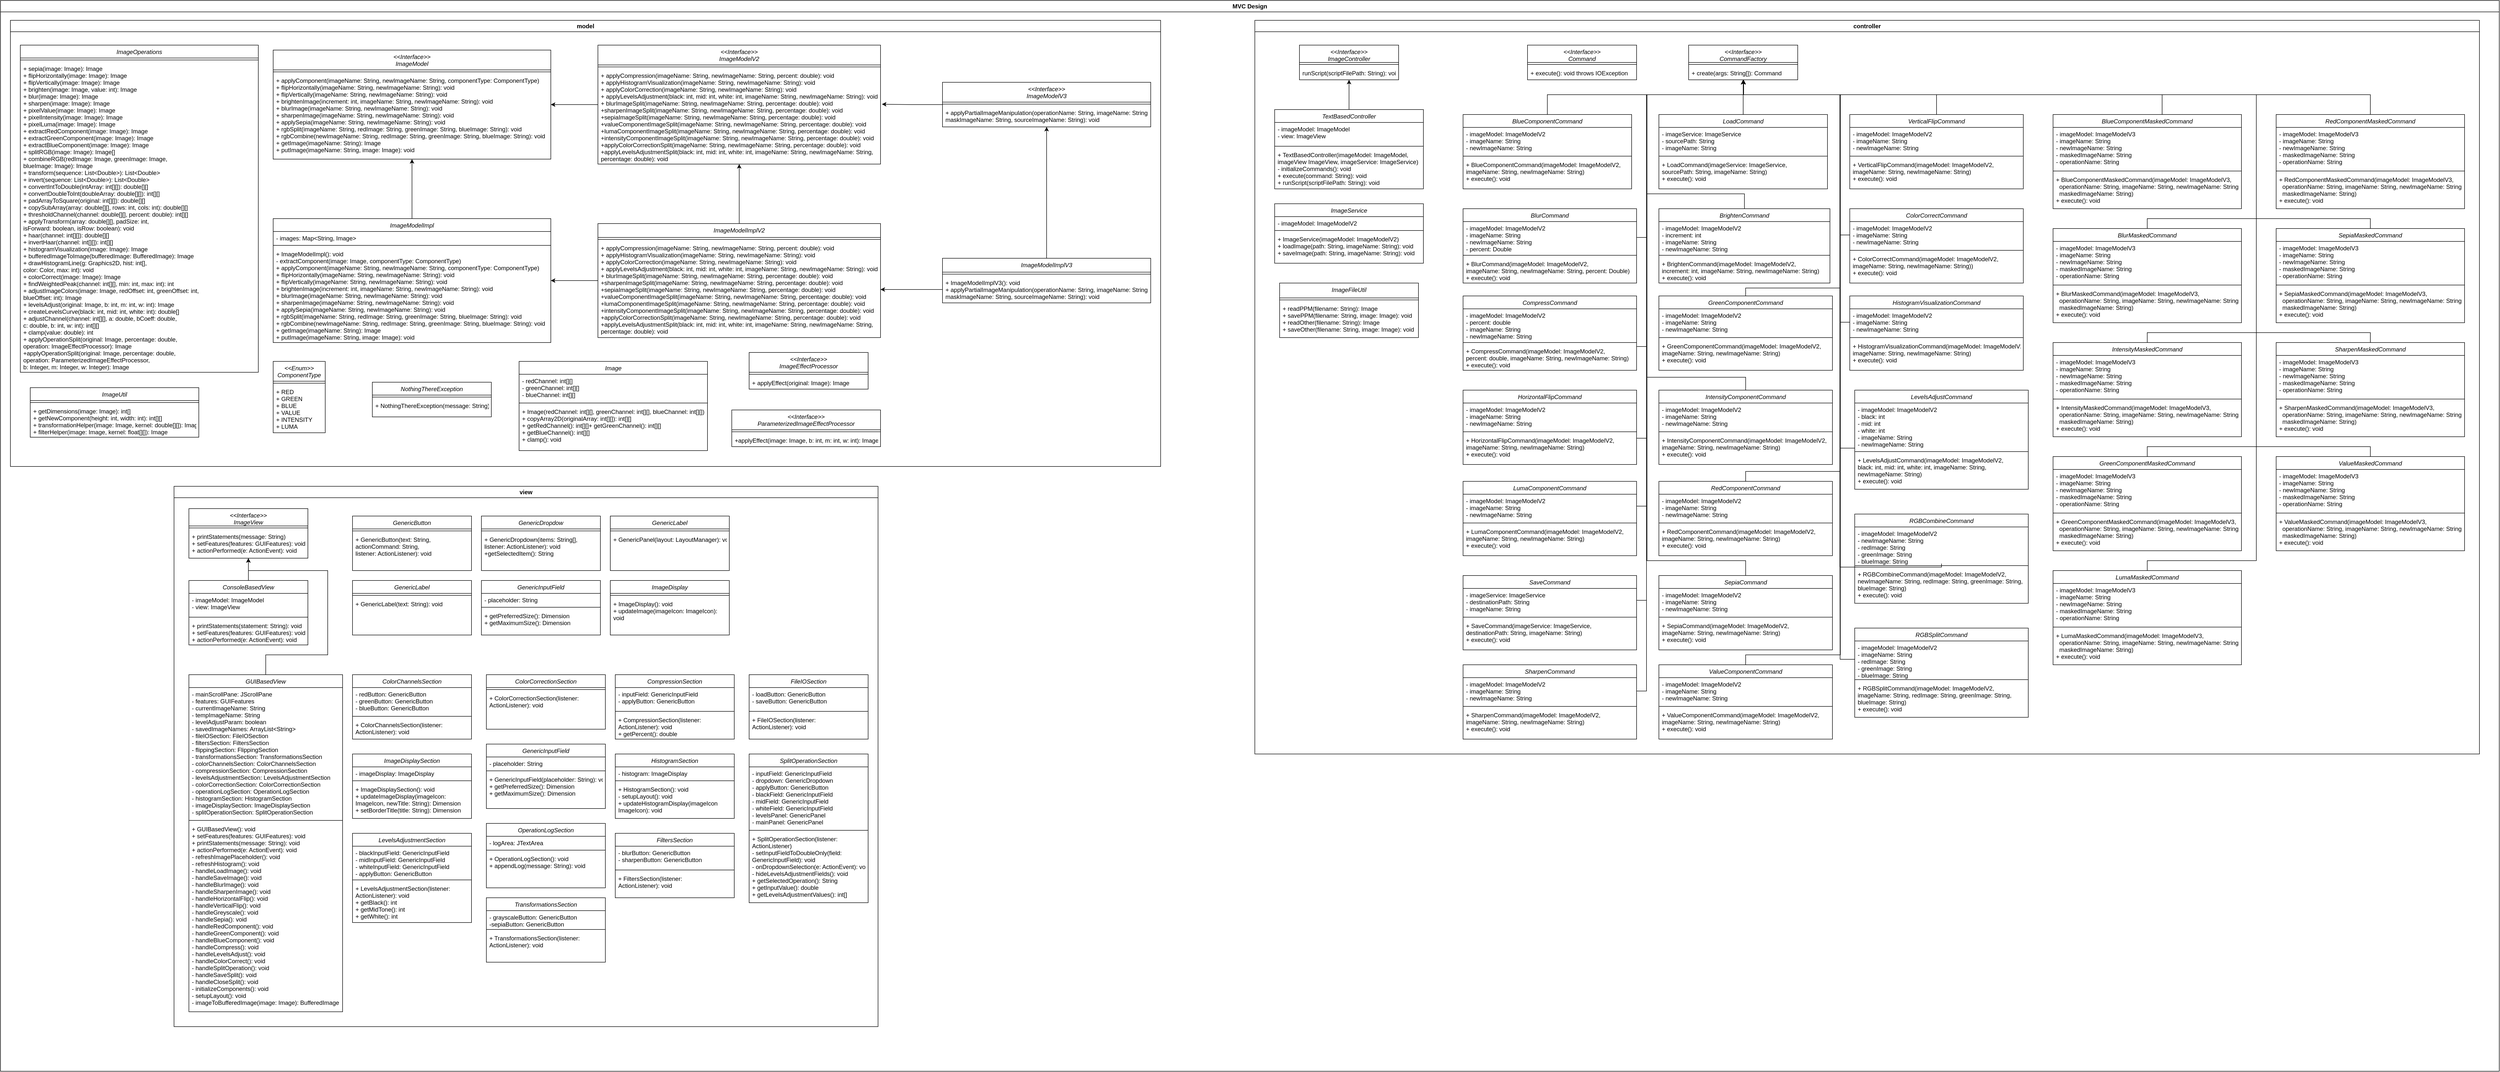 <mxfile version="24.8.6">
  <diagram id="C5RBs43oDa-KdzZeNtuy" name="Page-1">
    <mxGraphModel dx="5538" dy="7638" grid="1" gridSize="10" guides="1" tooltips="1" connect="1" arrows="1" fold="1" page="1" pageScale="1" pageWidth="827" pageHeight="1169" math="0" shadow="0">
      <root>
        <mxCell id="WIyWlLk6GJQsqaUBKTNV-0" />
        <mxCell id="WIyWlLk6GJQsqaUBKTNV-1" parent="WIyWlLk6GJQsqaUBKTNV-0" />
        <mxCell id="6drDAJA5c4HOI-HaGu10-135" value="MVC Design" style="swimlane;whiteSpace=wrap;html=1;" parent="WIyWlLk6GJQsqaUBKTNV-1" vertex="1">
          <mxGeometry x="5040" y="-2280" width="5040" height="2160" as="geometry" />
        </mxCell>
        <mxCell id="_UUTjEvXcusj92T2WdzM-24" value="model" style="swimlane;whiteSpace=wrap;html=1;" parent="6drDAJA5c4HOI-HaGu10-135" vertex="1">
          <mxGeometry x="20" y="40" width="2320" height="900" as="geometry" />
        </mxCell>
        <mxCell id="zkfFHV4jXpPFQw0GAbJ--0" value="Image" style="swimlane;fontStyle=2;align=center;verticalAlign=top;childLayout=stackLayout;horizontal=1;startSize=26;horizontalStack=0;resizeParent=1;resizeLast=0;collapsible=1;marginBottom=0;rounded=0;shadow=0;strokeWidth=1;" parent="_UUTjEvXcusj92T2WdzM-24" vertex="1">
          <mxGeometry x="1026" y="688" width="380" height="180" as="geometry">
            <mxRectangle x="230" y="140" width="160" height="26" as="alternateBounds" />
          </mxGeometry>
        </mxCell>
        <mxCell id="zkfFHV4jXpPFQw0GAbJ--1" value="- redChannel: int[][]&#xa;- greenChannel: int[][]&#xa;- blueChannel: int[][]&#xa;" style="text;align=left;verticalAlign=top;spacingLeft=4;spacingRight=4;overflow=hidden;rotatable=0;points=[[0,0.5],[1,0.5]];portConstraint=eastwest;" parent="zkfFHV4jXpPFQw0GAbJ--0" vertex="1">
          <mxGeometry y="26" width="380" height="54" as="geometry" />
        </mxCell>
        <mxCell id="zkfFHV4jXpPFQw0GAbJ--4" value="" style="line;html=1;strokeWidth=1;align=left;verticalAlign=middle;spacingTop=-1;spacingLeft=3;spacingRight=3;rotatable=0;labelPosition=right;points=[];portConstraint=eastwest;" parent="zkfFHV4jXpPFQw0GAbJ--0" vertex="1">
          <mxGeometry y="80" width="380" height="8" as="geometry" />
        </mxCell>
        <mxCell id="zkfFHV4jXpPFQw0GAbJ--5" value="+ Image(redChannel: int[][], greenChannel: int[][], blueChannel: int[][])&#xa;+ copyArray2D(originalArray: int[][]): int[][]&#xa;+ getRedChannel(): int[][]+ getGreenChannel(): int[][]&#xa;+ getBlueChannel(): int[][]&#xa;+ clamp(): void &#xa;" style="text;align=left;verticalAlign=top;spacingLeft=4;spacingRight=4;overflow=hidden;rotatable=0;points=[[0,0.5],[1,0.5]];portConstraint=eastwest;" parent="zkfFHV4jXpPFQw0GAbJ--0" vertex="1">
          <mxGeometry y="88" width="380" height="92" as="geometry" />
        </mxCell>
        <mxCell id="_UUTjEvXcusj92T2WdzM-4" value="NothingThereException" style="swimlane;fontStyle=2;align=center;verticalAlign=top;childLayout=stackLayout;horizontal=1;startSize=26;horizontalStack=0;resizeParent=1;resizeLast=0;collapsible=1;marginBottom=0;rounded=0;shadow=0;strokeWidth=1;" parent="_UUTjEvXcusj92T2WdzM-24" vertex="1">
          <mxGeometry x="730" y="730" width="240" height="70" as="geometry">
            <mxRectangle x="230" y="140" width="160" height="26" as="alternateBounds" />
          </mxGeometry>
        </mxCell>
        <mxCell id="_UUTjEvXcusj92T2WdzM-6" value="" style="line;html=1;strokeWidth=1;align=left;verticalAlign=middle;spacingTop=-1;spacingLeft=3;spacingRight=3;rotatable=0;labelPosition=right;points=[];portConstraint=eastwest;" parent="_UUTjEvXcusj92T2WdzM-4" vertex="1">
          <mxGeometry y="26" width="240" height="8" as="geometry" />
        </mxCell>
        <mxCell id="_UUTjEvXcusj92T2WdzM-7" value="+ NothingThereException(message: String)&#xa;" style="text;align=left;verticalAlign=top;spacingLeft=4;spacingRight=4;overflow=hidden;rotatable=0;points=[[0,0.5],[1,0.5]];portConstraint=eastwest;" parent="_UUTjEvXcusj92T2WdzM-4" vertex="1">
          <mxGeometry y="34" width="240" height="26" as="geometry" />
        </mxCell>
        <mxCell id="_UUTjEvXcusj92T2WdzM-8" value="ImageOperations" style="swimlane;fontStyle=2;align=center;verticalAlign=top;childLayout=stackLayout;horizontal=1;startSize=26;horizontalStack=0;resizeParent=1;resizeLast=0;collapsible=1;marginBottom=0;rounded=0;shadow=0;strokeWidth=1;" parent="_UUTjEvXcusj92T2WdzM-24" vertex="1">
          <mxGeometry x="20" y="50" width="480" height="660" as="geometry">
            <mxRectangle x="230" y="140" width="160" height="26" as="alternateBounds" />
          </mxGeometry>
        </mxCell>
        <mxCell id="_UUTjEvXcusj92T2WdzM-9" value="" style="line;html=1;strokeWidth=1;align=left;verticalAlign=middle;spacingTop=-1;spacingLeft=3;spacingRight=3;rotatable=0;labelPosition=right;points=[];portConstraint=eastwest;" parent="_UUTjEvXcusj92T2WdzM-8" vertex="1">
          <mxGeometry y="26" width="480" height="8" as="geometry" />
        </mxCell>
        <mxCell id="_UUTjEvXcusj92T2WdzM-10" value="+ sepia(image: Image): Image&#xa;+ flipHorizontally(image: Image): Image&#xa;+ flipVertically(image: Image): Image&#xa;+ brighten(image: Image, value: int): Image&#xa;+ blur(image: Image): Image&#xa;+ sharpen(image: Image): Image&#xa;+ pixelValue(image: Image): Image&#xa;+ pixelIntensity(image: Image): Image&#xa;+ pixelLuma(image: Image): Image&#xa;+ extractRedComponent(image: Image): Image&#xa;+ extractGreenComponent(image: Image): Image&#xa;+ extractBlueComponent(image: Image): Image&#xa;+ splitRGB(image: Image): Image[]&#xa;+ combineRGB(redImage: Image, greenImage: Image, &#xa;blueImage: Image): Image&#xa;+ transform(sequence: List&lt;Double&gt;): List&lt;Double&gt;&#xa;+ invert(sequence: List&lt;Double&gt;): List&lt;Double&gt;&#xa;+ convertIntToDouble(intArray: int[][]): double[][]&#xa;+ convertDoubleToInt(doubleArray: double[][]): int[][]&#xa;+ padArrayToSquare(original: int[][]): double[][]&#xa;+ copySubArray(array: double[][], rows: int, cols: int): double[][]&#xa;+ thresholdChannel(channel: double[][], percent: double): int[][]&#xa;+ applyTransform(array: double[][], padSize: int, &#xa;isForward: boolean, isRow: boolean): void&#xa;+ haar(channel: int[][]): double[][]&#xa;+ invertHaar(channel: int[][]): int[][]&#xa;+ histogramVisualization(image: Image): Image&#xa;+ bufferedImageToImage(bufferedImage: BufferedImage): Image&#xa;+ drawHistogramLine(g: Graphics2D, hist: int[],&#xa;color: Color, max: int): void&#xa;+ colorCorrect(image: Image): Image&#xa;+ findWeightedPeak(channel: int[][], min: int, max: int): int&#xa;+ adjustImageColors(image: Image, redOffset: int, greenOffset: int,&#xa;blueOffset: int): Image&#xa;+ levelsAdjust(original: Image, b: int, m: int, w: int): Image&#xa;+ createLevelsCurve(black: int, mid: int, white: int): double[]&#xa;+ adjustChannel(channel: int[][], a: double, bCoeff: double, &#xa;c: double, b: int, w: int): int[][]&#xa;+ clamp(value: double): int&#xa;+ applyOperationSplit(original: Image, percentage: double,&#xa;operation: ImageEffectProcessor): Image&#xa;+applyOperationSplit(original: Image, percentage: double, &#xa;operation: ParameterizedImageEffectProcessor, &#xa;b: Integer, m: Integer, w: Integer): Image" style="text;align=left;verticalAlign=top;spacingLeft=4;spacingRight=4;overflow=hidden;rotatable=0;points=[[0,0.5],[1,0.5]];portConstraint=eastwest;" parent="_UUTjEvXcusj92T2WdzM-8" vertex="1">
          <mxGeometry y="34" width="480" height="626" as="geometry" />
        </mxCell>
        <mxCell id="_UUTjEvXcusj92T2WdzM-11" value="ImageUtil" style="swimlane;fontStyle=2;align=center;verticalAlign=top;childLayout=stackLayout;horizontal=1;startSize=26;horizontalStack=0;resizeParent=1;resizeLast=0;collapsible=1;marginBottom=0;rounded=0;shadow=0;strokeWidth=1;" parent="_UUTjEvXcusj92T2WdzM-24" vertex="1">
          <mxGeometry x="40" y="741" width="340" height="100" as="geometry">
            <mxRectangle x="230" y="140" width="160" height="26" as="alternateBounds" />
          </mxGeometry>
        </mxCell>
        <mxCell id="_UUTjEvXcusj92T2WdzM-12" value="" style="line;html=1;strokeWidth=1;align=left;verticalAlign=middle;spacingTop=-1;spacingLeft=3;spacingRight=3;rotatable=0;labelPosition=right;points=[];portConstraint=eastwest;" parent="_UUTjEvXcusj92T2WdzM-11" vertex="1">
          <mxGeometry y="26" width="340" height="8" as="geometry" />
        </mxCell>
        <mxCell id="_UUTjEvXcusj92T2WdzM-13" value="+ getDimensions(image: Image): int[]&#xa;+ getNewComponent(height: int, width: int): int[][]&#xa;+ transformationHelper(image: Image, kernel: double[][]): Image&#xa;+ filterHelper(image: Image, kernel: float[][]): Image&#xa;" style="text;align=left;verticalAlign=top;spacingLeft=4;spacingRight=4;overflow=hidden;rotatable=0;points=[[0,0.5],[1,0.5]];portConstraint=eastwest;" parent="_UUTjEvXcusj92T2WdzM-11" vertex="1">
          <mxGeometry y="34" width="340" height="66" as="geometry" />
        </mxCell>
        <mxCell id="_UUTjEvXcusj92T2WdzM-14" value="&lt;&lt;Interface&gt;&gt;&#xa;ImageModel&#xa;" style="swimlane;fontStyle=2;align=center;verticalAlign=top;childLayout=stackLayout;horizontal=1;startSize=40;horizontalStack=0;resizeParent=1;resizeLast=0;collapsible=1;marginBottom=0;rounded=0;shadow=0;strokeWidth=1;" parent="_UUTjEvXcusj92T2WdzM-24" vertex="1">
          <mxGeometry x="530" y="60" width="560" height="220" as="geometry">
            <mxRectangle x="230" y="140" width="160" height="26" as="alternateBounds" />
          </mxGeometry>
        </mxCell>
        <mxCell id="_UUTjEvXcusj92T2WdzM-15" value="" style="line;html=1;strokeWidth=1;align=left;verticalAlign=middle;spacingTop=-1;spacingLeft=3;spacingRight=3;rotatable=0;labelPosition=right;points=[];portConstraint=eastwest;" parent="_UUTjEvXcusj92T2WdzM-14" vertex="1">
          <mxGeometry y="40" width="560" height="8" as="geometry" />
        </mxCell>
        <mxCell id="_UUTjEvXcusj92T2WdzM-16" value="+ applyComponent(imageName: String, newImageName: String, componentType: ComponentType)&#xa;+ flipHorizontally(imageName: String, newImageName: String): void&#xa;+ flipVertically(imageName: String, newImageName: String): void&#xa;+ brightenImage(increment: int, imageName: String, newImageName: String): void&#xa;+ blurImage(imageName: String, newImageName: String): void&#xa;+ sharpenImage(imageName: String, newImageName: String): void&#xa;+ applySepia(imageName: String, newImageName: String): void&#xa;+ rgbSplit(imageName: String, redImage: String, greenImage: String, blueImage: String): void&#xa;+ rgbCombine(newImageName: String, redImage: String, greenImage: String, blueImage: String): void&#xa;+ getImage(imageName: String): Image&#xa;+ putImage(imageName: String, image: Image): void" style="text;align=left;verticalAlign=top;spacingLeft=4;spacingRight=4;overflow=hidden;rotatable=0;points=[[0,0.5],[1,0.5]];portConstraint=eastwest;" parent="_UUTjEvXcusj92T2WdzM-14" vertex="1">
          <mxGeometry y="48" width="560" height="172" as="geometry" />
        </mxCell>
        <mxCell id="_UUTjEvXcusj92T2WdzM-21" style="edgeStyle=orthogonalEdgeStyle;rounded=0;orthogonalLoop=1;jettySize=auto;html=1;entryX=0.5;entryY=1;entryDx=0;entryDy=0;" parent="_UUTjEvXcusj92T2WdzM-24" source="_UUTjEvXcusj92T2WdzM-17" target="_UUTjEvXcusj92T2WdzM-14" edge="1">
          <mxGeometry relative="1" as="geometry" />
        </mxCell>
        <mxCell id="_UUTjEvXcusj92T2WdzM-17" value="ImageModelImpl" style="swimlane;fontStyle=2;align=center;verticalAlign=top;childLayout=stackLayout;horizontal=1;startSize=26;horizontalStack=0;resizeParent=1;resizeLast=0;collapsible=1;marginBottom=0;rounded=0;shadow=0;strokeWidth=1;" parent="_UUTjEvXcusj92T2WdzM-24" vertex="1">
          <mxGeometry x="530" y="400" width="560" height="250" as="geometry">
            <mxRectangle x="230" y="140" width="160" height="26" as="alternateBounds" />
          </mxGeometry>
        </mxCell>
        <mxCell id="_UUTjEvXcusj92T2WdzM-18" value="- images: Map&lt;String, Image&gt;" style="text;align=left;verticalAlign=top;spacingLeft=4;spacingRight=4;overflow=hidden;rotatable=0;points=[[0,0.5],[1,0.5]];portConstraint=eastwest;" parent="_UUTjEvXcusj92T2WdzM-17" vertex="1">
          <mxGeometry y="26" width="560" height="24" as="geometry" />
        </mxCell>
        <mxCell id="_UUTjEvXcusj92T2WdzM-19" value="" style="line;html=1;strokeWidth=1;align=left;verticalAlign=middle;spacingTop=-1;spacingLeft=3;spacingRight=3;rotatable=0;labelPosition=right;points=[];portConstraint=eastwest;" parent="_UUTjEvXcusj92T2WdzM-17" vertex="1">
          <mxGeometry y="50" width="560" height="8" as="geometry" />
        </mxCell>
        <mxCell id="_UUTjEvXcusj92T2WdzM-20" value="+ ImageModelImpl(): void&#xa;- extractComponent(image: Image, componentType: ComponentType)&#xa;+ applyComponent(imageName: String, newImageName: String, componentType: ComponentType)&#xa;+ flipHorizontally(imageName: String, newImageName: String): void&#xa;+ flipVertically(imageName: String, newImageName: String): void&#xa;+ brightenImage(increment: int, imageName: String, newImageName: String): void&#xa;+ blurImage(imageName: String, newImageName: String): void&#xa;+ sharpenImage(imageName: String, newImageName: String): void&#xa;+ applySepia(imageName: String, newImageName: String): void&#xa;+ rgbSplit(imageName: String, redImage: String, greenImage: String, blueImage: String): void&#xa;+ rgbCombine(newImageName: String, redImage: String, greenImage: String, blueImage: String): void&#xa;+ getImage(imageName: String): Image&#xa;+ putImage(imageName: String, image: Image): void" style="text;align=left;verticalAlign=top;spacingLeft=4;spacingRight=4;overflow=hidden;rotatable=0;points=[[0,0.5],[1,0.5]];portConstraint=eastwest;" parent="_UUTjEvXcusj92T2WdzM-17" vertex="1">
          <mxGeometry y="58" width="560" height="192" as="geometry" />
        </mxCell>
        <mxCell id="6drDAJA5c4HOI-HaGu10-126" style="edgeStyle=orthogonalEdgeStyle;rounded=0;orthogonalLoop=1;jettySize=auto;html=1;" parent="_UUTjEvXcusj92T2WdzM-24" source="6drDAJA5c4HOI-HaGu10-122" target="_UUTjEvXcusj92T2WdzM-14" edge="1">
          <mxGeometry relative="1" as="geometry" />
        </mxCell>
        <mxCell id="6drDAJA5c4HOI-HaGu10-122" value="&lt;&lt;Interface&gt;&gt;&#xa;ImageModelV2" style="swimlane;fontStyle=2;align=center;verticalAlign=top;childLayout=stackLayout;horizontal=1;startSize=40;horizontalStack=0;resizeParent=1;resizeLast=0;collapsible=1;marginBottom=0;rounded=0;shadow=0;strokeWidth=1;" parent="_UUTjEvXcusj92T2WdzM-24" vertex="1">
          <mxGeometry x="1185" y="50" width="570" height="240" as="geometry">
            <mxRectangle x="230" y="140" width="160" height="26" as="alternateBounds" />
          </mxGeometry>
        </mxCell>
        <mxCell id="6drDAJA5c4HOI-HaGu10-123" value="" style="line;html=1;strokeWidth=1;align=left;verticalAlign=middle;spacingTop=-1;spacingLeft=3;spacingRight=3;rotatable=0;labelPosition=right;points=[];portConstraint=eastwest;" parent="6drDAJA5c4HOI-HaGu10-122" vertex="1">
          <mxGeometry y="40" width="570" height="8" as="geometry" />
        </mxCell>
        <mxCell id="6drDAJA5c4HOI-HaGu10-124" value="+ applyCompression(imageName: String, newImageName: String, percent: double): void&#xa;+ applyHistogramVisualization(imageName: String, newImageName: String): void&#xa;+ applyColorCorrection(imageName: String, newImageName: String): void&#xa;+ applyLevelsAdjustment(black: int, mid: int, white: int, imageName: String, newImageName: String): void&#xa;+ blurImageSplit(imageName: String, newImageName: String, percentage: double): void&#xa;+sharpenImageSplit(imageName: String, newImageName: String, percentage: double): void&#xa;+sepiaImageSplit(imageName: String, newImageName: String, percentage: double): void&#xa;+valueComponentImageSplit(imageName: String, newImageName: String, percentage: double): void&#xa;+lumaComponentImageSplit(imageName: String, newImageName: String, percentage: double): void&#xa;+intensityComponentImageSplit(imageName: String, newImageName: String, percentage: double): void&#xa;+applyColorCorrectionSplit(imageName: String, newImageName: String, percentage: double): void&#xa;+applyLevelsAdjustmentSplit(black: int, mid: int, white: int, imageName: String, newImageName: String,&#xa;percentage: double): void&#xa;" style="text;align=left;verticalAlign=top;spacingLeft=4;spacingRight=4;overflow=hidden;rotatable=0;points=[[0,0.5],[1,0.5]];portConstraint=eastwest;" parent="6drDAJA5c4HOI-HaGu10-122" vertex="1">
          <mxGeometry y="48" width="570" height="192" as="geometry" />
        </mxCell>
        <mxCell id="6drDAJA5c4HOI-HaGu10-130" style="edgeStyle=orthogonalEdgeStyle;rounded=0;orthogonalLoop=1;jettySize=auto;html=1;" parent="_UUTjEvXcusj92T2WdzM-24" source="6drDAJA5c4HOI-HaGu10-127" target="6drDAJA5c4HOI-HaGu10-122" edge="1">
          <mxGeometry relative="1" as="geometry" />
        </mxCell>
        <mxCell id="6drDAJA5c4HOI-HaGu10-131" style="edgeStyle=orthogonalEdgeStyle;rounded=0;orthogonalLoop=1;jettySize=auto;html=1;" parent="_UUTjEvXcusj92T2WdzM-24" source="6drDAJA5c4HOI-HaGu10-127" target="_UUTjEvXcusj92T2WdzM-17" edge="1">
          <mxGeometry relative="1" as="geometry" />
        </mxCell>
        <mxCell id="6drDAJA5c4HOI-HaGu10-127" value="ImageModelImplV2" style="swimlane;fontStyle=2;align=center;verticalAlign=top;childLayout=stackLayout;horizontal=1;startSize=28;horizontalStack=0;resizeParent=1;resizeLast=0;collapsible=1;marginBottom=0;rounded=0;shadow=0;strokeWidth=1;" parent="_UUTjEvXcusj92T2WdzM-24" vertex="1">
          <mxGeometry x="1185" y="410" width="570" height="230" as="geometry">
            <mxRectangle x="230" y="140" width="160" height="26" as="alternateBounds" />
          </mxGeometry>
        </mxCell>
        <mxCell id="6drDAJA5c4HOI-HaGu10-128" value="" style="line;html=1;strokeWidth=1;align=left;verticalAlign=middle;spacingTop=-1;spacingLeft=3;spacingRight=3;rotatable=0;labelPosition=right;points=[];portConstraint=eastwest;" parent="6drDAJA5c4HOI-HaGu10-127" vertex="1">
          <mxGeometry y="28" width="570" height="8" as="geometry" />
        </mxCell>
        <mxCell id="6drDAJA5c4HOI-HaGu10-129" value="+ applyCompression(imageName: String, newImageName: String, percent: double): void&#xa;+ applyHistogramVisualization(imageName: String, newImageName: String): void&#xa;+ applyColorCorrection(imageName: String, newImageName: String): void&#xa;+ applyLevelsAdjustment(black: int, mid: int, white: int, imageName: String, newImageName: String): void&#xa;+ blurImageSplit(imageName: String, newImageName: String, percentage: double): void&#xa;+sharpenImageSplit(imageName: String, newImageName: String, percentage: double): void&#xa;+sepiaImageSplit(imageName: String, newImageName: String, percentage: double): void&#xa;+valueComponentImageSplit(imageName: String, newImageName: String, percentage: double): void&#xa;+lumaComponentImageSplit(imageName: String, newImageName: String, percentage: double): void&#xa;+intensityComponentImageSplit(imageName: String, newImageName: String, percentage: double): void&#xa;+applyColorCorrectionSplit(imageName: String, newImageName: String, percentage: double): void&#xa;+applyLevelsAdjustmentSplit(black: int, mid: int, white: int, imageName: String, newImageName: String, &#xa;percentage: double): void&#xa;" style="text;align=left;verticalAlign=top;spacingLeft=4;spacingRight=4;overflow=hidden;rotatable=0;points=[[0,0.5],[1,0.5]];portConstraint=eastwest;" parent="6drDAJA5c4HOI-HaGu10-127" vertex="1">
          <mxGeometry y="36" width="570" height="194" as="geometry" />
        </mxCell>
        <mxCell id="6drDAJA5c4HOI-HaGu10-132" value="&lt;&lt;Interface&gt;&gt;&#xa;ImageEffectProcessor" style="swimlane;fontStyle=2;align=center;verticalAlign=top;childLayout=stackLayout;horizontal=1;startSize=40;horizontalStack=0;resizeParent=1;resizeLast=0;collapsible=1;marginBottom=0;rounded=0;shadow=0;strokeWidth=1;" parent="_UUTjEvXcusj92T2WdzM-24" vertex="1">
          <mxGeometry x="1490" y="670" width="240" height="74" as="geometry">
            <mxRectangle x="230" y="140" width="160" height="26" as="alternateBounds" />
          </mxGeometry>
        </mxCell>
        <mxCell id="6drDAJA5c4HOI-HaGu10-133" value="" style="line;html=1;strokeWidth=1;align=left;verticalAlign=middle;spacingTop=-1;spacingLeft=3;spacingRight=3;rotatable=0;labelPosition=right;points=[];portConstraint=eastwest;" parent="6drDAJA5c4HOI-HaGu10-132" vertex="1">
          <mxGeometry y="40" width="240" height="8" as="geometry" />
        </mxCell>
        <mxCell id="6drDAJA5c4HOI-HaGu10-134" value="+ applyEffect(original: Image): Image" style="text;align=left;verticalAlign=top;spacingLeft=4;spacingRight=4;overflow=hidden;rotatable=0;points=[[0,0.5],[1,0.5]];portConstraint=eastwest;" parent="6drDAJA5c4HOI-HaGu10-132" vertex="1">
          <mxGeometry y="48" width="240" height="26" as="geometry" />
        </mxCell>
        <mxCell id="4dAxY0bMdLYAyMiggWzx-0" value="&lt;&lt;Enum&gt;&gt;&#xa;ComponentType" style="swimlane;fontStyle=2;align=center;verticalAlign=top;childLayout=stackLayout;horizontal=1;startSize=40;horizontalStack=0;resizeParent=1;resizeLast=0;collapsible=1;marginBottom=0;rounded=0;shadow=0;strokeWidth=1;" parent="_UUTjEvXcusj92T2WdzM-24" vertex="1">
          <mxGeometry x="530" y="688" width="105" height="144" as="geometry">
            <mxRectangle x="230" y="140" width="160" height="26" as="alternateBounds" />
          </mxGeometry>
        </mxCell>
        <mxCell id="4dAxY0bMdLYAyMiggWzx-1" value="" style="line;html=1;strokeWidth=1;align=left;verticalAlign=middle;spacingTop=-1;spacingLeft=3;spacingRight=3;rotatable=0;labelPosition=right;points=[];portConstraint=eastwest;" parent="4dAxY0bMdLYAyMiggWzx-0" vertex="1">
          <mxGeometry y="40" width="105" height="8" as="geometry" />
        </mxCell>
        <mxCell id="4dAxY0bMdLYAyMiggWzx-2" value="+ RED&#xa;+ GREEN&#xa;+ BLUE&#xa;+ VALUE&#xa;+ INTENSITY&#xa;+ LUMA&#xa;" style="text;align=left;verticalAlign=top;spacingLeft=4;spacingRight=4;overflow=hidden;rotatable=0;points=[[0,0.5],[1,0.5]];portConstraint=eastwest;" parent="4dAxY0bMdLYAyMiggWzx-0" vertex="1">
          <mxGeometry y="48" width="105" height="96" as="geometry" />
        </mxCell>
        <mxCell id="4dAxY0bMdLYAyMiggWzx-3" value="&lt;&lt;Interface&gt;&gt;&#xa;ParameterizedImageEffectProcessor" style="swimlane;fontStyle=2;align=center;verticalAlign=top;childLayout=stackLayout;horizontal=1;startSize=40;horizontalStack=0;resizeParent=1;resizeLast=0;collapsible=1;marginBottom=0;rounded=0;shadow=0;strokeWidth=1;" parent="_UUTjEvXcusj92T2WdzM-24" vertex="1">
          <mxGeometry x="1455" y="786" width="300" height="74" as="geometry">
            <mxRectangle x="230" y="140" width="160" height="26" as="alternateBounds" />
          </mxGeometry>
        </mxCell>
        <mxCell id="4dAxY0bMdLYAyMiggWzx-4" value="" style="line;html=1;strokeWidth=1;align=left;verticalAlign=middle;spacingTop=-1;spacingLeft=3;spacingRight=3;rotatable=0;labelPosition=right;points=[];portConstraint=eastwest;" parent="4dAxY0bMdLYAyMiggWzx-3" vertex="1">
          <mxGeometry y="40" width="300" height="8" as="geometry" />
        </mxCell>
        <mxCell id="4dAxY0bMdLYAyMiggWzx-5" value="+applyEffect(image: Image, b: int, m: int, w: int): Image" style="text;align=left;verticalAlign=top;spacingLeft=4;spacingRight=4;overflow=hidden;rotatable=0;points=[[0,0.5],[1,0.5]];portConstraint=eastwest;" parent="4dAxY0bMdLYAyMiggWzx-3" vertex="1">
          <mxGeometry y="48" width="300" height="26" as="geometry" />
        </mxCell>
        <mxCell id="L62N58-4ru3OXfsaUBhc-130" value="&lt;&lt;Interface&gt;&gt;&#xa;ImageModelV3" style="swimlane;fontStyle=2;align=center;verticalAlign=top;childLayout=stackLayout;horizontal=1;startSize=40;horizontalStack=0;resizeParent=1;resizeLast=0;collapsible=1;marginBottom=0;rounded=0;shadow=0;strokeWidth=1;" vertex="1" parent="_UUTjEvXcusj92T2WdzM-24">
          <mxGeometry x="1880" y="125" width="420" height="90" as="geometry">
            <mxRectangle x="230" y="140" width="160" height="26" as="alternateBounds" />
          </mxGeometry>
        </mxCell>
        <mxCell id="L62N58-4ru3OXfsaUBhc-131" value="" style="line;html=1;strokeWidth=1;align=left;verticalAlign=middle;spacingTop=-1;spacingLeft=3;spacingRight=3;rotatable=0;labelPosition=right;points=[];portConstraint=eastwest;" vertex="1" parent="L62N58-4ru3OXfsaUBhc-130">
          <mxGeometry y="40" width="420" height="8" as="geometry" />
        </mxCell>
        <mxCell id="L62N58-4ru3OXfsaUBhc-132" value="+ applyPartialImageManipulation(operationName: String, imageName: String,&#xa;maskImageName: String, sourceImageName: String): void" style="text;align=left;verticalAlign=top;spacingLeft=4;spacingRight=4;overflow=hidden;rotatable=0;points=[[0,0.5],[1,0.5]];portConstraint=eastwest;" vertex="1" parent="L62N58-4ru3OXfsaUBhc-130">
          <mxGeometry y="48" width="420" height="42" as="geometry" />
        </mxCell>
        <mxCell id="L62N58-4ru3OXfsaUBhc-133" style="edgeStyle=orthogonalEdgeStyle;rounded=0;orthogonalLoop=1;jettySize=auto;html=1;entryX=1.005;entryY=0.371;entryDx=0;entryDy=0;entryPerimeter=0;" edge="1" parent="_UUTjEvXcusj92T2WdzM-24" source="L62N58-4ru3OXfsaUBhc-130" target="6drDAJA5c4HOI-HaGu10-124">
          <mxGeometry relative="1" as="geometry" />
        </mxCell>
        <mxCell id="L62N58-4ru3OXfsaUBhc-137" style="edgeStyle=orthogonalEdgeStyle;rounded=0;orthogonalLoop=1;jettySize=auto;html=1;" edge="1" parent="_UUTjEvXcusj92T2WdzM-24" source="L62N58-4ru3OXfsaUBhc-134" target="L62N58-4ru3OXfsaUBhc-130">
          <mxGeometry relative="1" as="geometry" />
        </mxCell>
        <mxCell id="L62N58-4ru3OXfsaUBhc-134" value="ImageModelImplV3" style="swimlane;fontStyle=2;align=center;verticalAlign=top;childLayout=stackLayout;horizontal=1;startSize=28;horizontalStack=0;resizeParent=1;resizeLast=0;collapsible=1;marginBottom=0;rounded=0;shadow=0;strokeWidth=1;" vertex="1" parent="_UUTjEvXcusj92T2WdzM-24">
          <mxGeometry x="1880" y="480" width="420" height="90" as="geometry">
            <mxRectangle x="230" y="140" width="160" height="26" as="alternateBounds" />
          </mxGeometry>
        </mxCell>
        <mxCell id="L62N58-4ru3OXfsaUBhc-135" value="" style="line;html=1;strokeWidth=1;align=left;verticalAlign=middle;spacingTop=-1;spacingLeft=3;spacingRight=3;rotatable=0;labelPosition=right;points=[];portConstraint=eastwest;" vertex="1" parent="L62N58-4ru3OXfsaUBhc-134">
          <mxGeometry y="28" width="420" height="8" as="geometry" />
        </mxCell>
        <mxCell id="L62N58-4ru3OXfsaUBhc-136" value="+ ImageModelImplV3(): void&#xa;+ applyPartialImageManipulation(operationName: String, imageName: String,&#xa;maskImageName: String, sourceImageName: String): void&#xa;" style="text;align=left;verticalAlign=top;spacingLeft=4;spacingRight=4;overflow=hidden;rotatable=0;points=[[0,0.5],[1,0.5]];portConstraint=eastwest;" vertex="1" parent="L62N58-4ru3OXfsaUBhc-134">
          <mxGeometry y="36" width="420" height="54" as="geometry" />
        </mxCell>
        <mxCell id="L62N58-4ru3OXfsaUBhc-138" style="edgeStyle=orthogonalEdgeStyle;rounded=0;orthogonalLoop=1;jettySize=auto;html=1;" edge="1" parent="_UUTjEvXcusj92T2WdzM-24" source="L62N58-4ru3OXfsaUBhc-136" target="6drDAJA5c4HOI-HaGu10-129">
          <mxGeometry relative="1" as="geometry" />
        </mxCell>
        <mxCell id="_UUTjEvXcusj92T2WdzM-35" value="controller" style="swimlane;whiteSpace=wrap;html=1;" parent="6drDAJA5c4HOI-HaGu10-135" vertex="1">
          <mxGeometry x="2530" y="40" width="2470" height="1480" as="geometry" />
        </mxCell>
        <mxCell id="_UUTjEvXcusj92T2WdzM-36" value="&lt;&lt;Interface&gt;&gt;&#xa;ImageController" style="swimlane;fontStyle=2;align=center;verticalAlign=top;childLayout=stackLayout;horizontal=1;startSize=35;horizontalStack=0;resizeParent=1;resizeLast=0;collapsible=1;marginBottom=0;rounded=0;shadow=0;strokeWidth=1;" parent="_UUTjEvXcusj92T2WdzM-35" vertex="1">
          <mxGeometry x="90" y="50" width="200" height="70" as="geometry">
            <mxRectangle x="230" y="140" width="160" height="26" as="alternateBounds" />
          </mxGeometry>
        </mxCell>
        <mxCell id="_UUTjEvXcusj92T2WdzM-37" value="" style="line;html=1;strokeWidth=1;align=left;verticalAlign=middle;spacingTop=-1;spacingLeft=3;spacingRight=3;rotatable=0;labelPosition=right;points=[];portConstraint=eastwest;" parent="_UUTjEvXcusj92T2WdzM-36" vertex="1">
          <mxGeometry y="35" width="200" height="8" as="geometry" />
        </mxCell>
        <mxCell id="_UUTjEvXcusj92T2WdzM-38" value="runScript(scriptFilePath: String): void&#xa;" style="text;align=left;verticalAlign=top;spacingLeft=4;spacingRight=4;overflow=hidden;rotatable=0;points=[[0,0.5],[1,0.5]];portConstraint=eastwest;" parent="_UUTjEvXcusj92T2WdzM-36" vertex="1">
          <mxGeometry y="43" width="200" height="26" as="geometry" />
        </mxCell>
        <mxCell id="_UUTjEvXcusj92T2WdzM-45" style="edgeStyle=orthogonalEdgeStyle;rounded=0;orthogonalLoop=1;jettySize=auto;html=1;entryX=0.5;entryY=1;entryDx=0;entryDy=0;" parent="_UUTjEvXcusj92T2WdzM-35" source="_UUTjEvXcusj92T2WdzM-39" target="_UUTjEvXcusj92T2WdzM-36" edge="1">
          <mxGeometry relative="1" as="geometry" />
        </mxCell>
        <mxCell id="_UUTjEvXcusj92T2WdzM-39" value="TextBasedController" style="swimlane;fontStyle=2;align=center;verticalAlign=top;childLayout=stackLayout;horizontal=1;startSize=26;horizontalStack=0;resizeParent=1;resizeLast=0;collapsible=1;marginBottom=0;rounded=0;shadow=0;strokeWidth=1;" parent="_UUTjEvXcusj92T2WdzM-35" vertex="1">
          <mxGeometry x="40" y="180" width="300" height="160" as="geometry">
            <mxRectangle x="230" y="140" width="160" height="26" as="alternateBounds" />
          </mxGeometry>
        </mxCell>
        <mxCell id="_UUTjEvXcusj92T2WdzM-40" value="- imageModel: ImageModel&#xa;- view: ImageView&#xa;" style="text;align=left;verticalAlign=top;spacingLeft=4;spacingRight=4;overflow=hidden;rotatable=0;points=[[0,0.5],[1,0.5]];portConstraint=eastwest;" parent="_UUTjEvXcusj92T2WdzM-39" vertex="1">
          <mxGeometry y="26" width="300" height="44" as="geometry" />
        </mxCell>
        <mxCell id="_UUTjEvXcusj92T2WdzM-41" value="" style="line;html=1;strokeWidth=1;align=left;verticalAlign=middle;spacingTop=-1;spacingLeft=3;spacingRight=3;rotatable=0;labelPosition=right;points=[];portConstraint=eastwest;" parent="_UUTjEvXcusj92T2WdzM-39" vertex="1">
          <mxGeometry y="70" width="300" height="8" as="geometry" />
        </mxCell>
        <mxCell id="_UUTjEvXcusj92T2WdzM-42" value="+ TextBasedController(imageModel: ImageModel,&#xa;imageView ImageView, imageService: ImageService)&#xa;- initializeCommands(): void&#xa;+ execute(command: String): void&#xa;+ runScript(scriptFilePath: String): void&#xa;" style="text;align=left;verticalAlign=top;spacingLeft=4;spacingRight=4;overflow=hidden;rotatable=0;points=[[0,0.5],[1,0.5]];portConstraint=eastwest;" parent="_UUTjEvXcusj92T2WdzM-39" vertex="1">
          <mxGeometry y="78" width="300" height="82" as="geometry" />
        </mxCell>
        <mxCell id="6drDAJA5c4HOI-HaGu10-0" value="ImageService" style="swimlane;fontStyle=2;align=center;verticalAlign=top;childLayout=stackLayout;horizontal=1;startSize=26;horizontalStack=0;resizeParent=1;resizeLast=0;collapsible=1;marginBottom=0;rounded=0;shadow=0;strokeWidth=1;" parent="_UUTjEvXcusj92T2WdzM-35" vertex="1">
          <mxGeometry x="40" y="370" width="300" height="120" as="geometry">
            <mxRectangle x="230" y="140" width="160" height="26" as="alternateBounds" />
          </mxGeometry>
        </mxCell>
        <mxCell id="6drDAJA5c4HOI-HaGu10-1" value="- imageModel: ImageModelV2" style="text;align=left;verticalAlign=top;spacingLeft=4;spacingRight=4;overflow=hidden;rotatable=0;points=[[0,0.5],[1,0.5]];portConstraint=eastwest;" parent="6drDAJA5c4HOI-HaGu10-0" vertex="1">
          <mxGeometry y="26" width="300" height="24" as="geometry" />
        </mxCell>
        <mxCell id="6drDAJA5c4HOI-HaGu10-2" value="" style="line;html=1;strokeWidth=1;align=left;verticalAlign=middle;spacingTop=-1;spacingLeft=3;spacingRight=3;rotatable=0;labelPosition=right;points=[];portConstraint=eastwest;" parent="6drDAJA5c4HOI-HaGu10-0" vertex="1">
          <mxGeometry y="50" width="300" height="8" as="geometry" />
        </mxCell>
        <mxCell id="6drDAJA5c4HOI-HaGu10-3" value="+ ImageService(imageModel: ImageModelV2)&#xa;+ loadImage(path: String, imageName: String): void&#xa;+ saveImage(path: String, imageName: String): void&#xa;" style="text;align=left;verticalAlign=top;spacingLeft=4;spacingRight=4;overflow=hidden;rotatable=0;points=[[0,0.5],[1,0.5]];portConstraint=eastwest;" parent="6drDAJA5c4HOI-HaGu10-0" vertex="1">
          <mxGeometry y="58" width="300" height="62" as="geometry" />
        </mxCell>
        <mxCell id="6drDAJA5c4HOI-HaGu10-4" value="ImageFileUtil  " style="swimlane;fontStyle=2;align=center;verticalAlign=top;childLayout=stackLayout;horizontal=1;startSize=30;horizontalStack=0;resizeParent=1;resizeLast=0;collapsible=1;marginBottom=0;rounded=0;shadow=0;strokeWidth=1;" parent="_UUTjEvXcusj92T2WdzM-35" vertex="1">
          <mxGeometry x="50" y="530" width="280" height="110" as="geometry">
            <mxRectangle x="230" y="140" width="160" height="26" as="alternateBounds" />
          </mxGeometry>
        </mxCell>
        <mxCell id="6drDAJA5c4HOI-HaGu10-5" value="" style="line;html=1;strokeWidth=1;align=left;verticalAlign=middle;spacingTop=-1;spacingLeft=3;spacingRight=3;rotatable=0;labelPosition=right;points=[];portConstraint=eastwest;" parent="6drDAJA5c4HOI-HaGu10-4" vertex="1">
          <mxGeometry y="30" width="280" height="8" as="geometry" />
        </mxCell>
        <mxCell id="6drDAJA5c4HOI-HaGu10-6" value="+ readPPM(filename: String): Image&#xa;+ savePPM(filename: String, image: Image): void&#xa;+ readOther(filename: String): Image&#xa;+ saveOther(filename: String, image: Image): void" style="text;align=left;verticalAlign=top;spacingLeft=4;spacingRight=4;overflow=hidden;rotatable=0;points=[[0,0.5],[1,0.5]];portConstraint=eastwest;" parent="6drDAJA5c4HOI-HaGu10-4" vertex="1">
          <mxGeometry y="38" width="280" height="72" as="geometry" />
        </mxCell>
        <mxCell id="6drDAJA5c4HOI-HaGu10-7" value="&lt;&lt;Interface&gt;&gt;&#xa;Command" style="swimlane;fontStyle=2;align=center;verticalAlign=top;childLayout=stackLayout;horizontal=1;startSize=35;horizontalStack=0;resizeParent=1;resizeLast=0;collapsible=1;marginBottom=0;rounded=0;shadow=0;strokeWidth=1;" parent="_UUTjEvXcusj92T2WdzM-35" vertex="1">
          <mxGeometry x="550" y="50" width="220" height="70" as="geometry">
            <mxRectangle x="230" y="140" width="160" height="26" as="alternateBounds" />
          </mxGeometry>
        </mxCell>
        <mxCell id="6drDAJA5c4HOI-HaGu10-8" value="" style="line;html=1;strokeWidth=1;align=left;verticalAlign=middle;spacingTop=-1;spacingLeft=3;spacingRight=3;rotatable=0;labelPosition=right;points=[];portConstraint=eastwest;" parent="6drDAJA5c4HOI-HaGu10-7" vertex="1">
          <mxGeometry y="35" width="220" height="8" as="geometry" />
        </mxCell>
        <mxCell id="6drDAJA5c4HOI-HaGu10-9" value="+ execute(): void throws IOException" style="text;align=left;verticalAlign=top;spacingLeft=4;spacingRight=4;overflow=hidden;rotatable=0;points=[[0,0.5],[1,0.5]];portConstraint=eastwest;" parent="6drDAJA5c4HOI-HaGu10-7" vertex="1">
          <mxGeometry y="43" width="220" height="26" as="geometry" />
        </mxCell>
        <mxCell id="6drDAJA5c4HOI-HaGu10-10" value="&lt;&lt;Interface&gt;&gt;&#xa;CommandFactory" style="swimlane;fontStyle=2;align=center;verticalAlign=top;childLayout=stackLayout;horizontal=1;startSize=35;horizontalStack=0;resizeParent=1;resizeLast=0;collapsible=1;marginBottom=0;rounded=0;shadow=0;strokeWidth=1;" parent="_UUTjEvXcusj92T2WdzM-35" vertex="1">
          <mxGeometry x="875" y="50" width="220" height="70" as="geometry">
            <mxRectangle x="230" y="140" width="160" height="26" as="alternateBounds" />
          </mxGeometry>
        </mxCell>
        <mxCell id="6drDAJA5c4HOI-HaGu10-11" value="" style="line;html=1;strokeWidth=1;align=left;verticalAlign=middle;spacingTop=-1;spacingLeft=3;spacingRight=3;rotatable=0;labelPosition=right;points=[];portConstraint=eastwest;" parent="6drDAJA5c4HOI-HaGu10-10" vertex="1">
          <mxGeometry y="35" width="220" height="8" as="geometry" />
        </mxCell>
        <mxCell id="6drDAJA5c4HOI-HaGu10-12" value="+ create(args: String[]): Command" style="text;align=left;verticalAlign=top;spacingLeft=4;spacingRight=4;overflow=hidden;rotatable=0;points=[[0,0.5],[1,0.5]];portConstraint=eastwest;" parent="6drDAJA5c4HOI-HaGu10-10" vertex="1">
          <mxGeometry y="43" width="220" height="26" as="geometry" />
        </mxCell>
        <mxCell id="6drDAJA5c4HOI-HaGu10-100" style="edgeStyle=orthogonalEdgeStyle;rounded=0;orthogonalLoop=1;jettySize=auto;html=1;exitX=0.5;exitY=0;exitDx=0;exitDy=0;entryX=0.5;entryY=1;entryDx=0;entryDy=0;" parent="_UUTjEvXcusj92T2WdzM-35" source="6drDAJA5c4HOI-HaGu10-17" target="6drDAJA5c4HOI-HaGu10-10" edge="1">
          <mxGeometry relative="1" as="geometry" />
        </mxCell>
        <mxCell id="6drDAJA5c4HOI-HaGu10-17" value="LoadCommand" style="swimlane;fontStyle=2;align=center;verticalAlign=top;childLayout=stackLayout;horizontal=1;startSize=26;horizontalStack=0;resizeParent=1;resizeLast=0;collapsible=1;marginBottom=0;rounded=0;shadow=0;strokeWidth=1;" parent="_UUTjEvXcusj92T2WdzM-35" vertex="1">
          <mxGeometry x="815" y="190" width="340" height="150" as="geometry">
            <mxRectangle x="230" y="140" width="160" height="26" as="alternateBounds" />
          </mxGeometry>
        </mxCell>
        <mxCell id="6drDAJA5c4HOI-HaGu10-18" value="- imageService: ImageService&#xa;- sourcePath: String&#xa;- imageName: String " style="text;align=left;verticalAlign=top;spacingLeft=4;spacingRight=4;overflow=hidden;rotatable=0;points=[[0,0.5],[1,0.5]];portConstraint=eastwest;" parent="6drDAJA5c4HOI-HaGu10-17" vertex="1">
          <mxGeometry y="26" width="340" height="54" as="geometry" />
        </mxCell>
        <mxCell id="6drDAJA5c4HOI-HaGu10-19" value="" style="line;html=1;strokeWidth=1;align=left;verticalAlign=middle;spacingTop=-1;spacingLeft=3;spacingRight=3;rotatable=0;labelPosition=right;points=[];portConstraint=eastwest;" parent="6drDAJA5c4HOI-HaGu10-17" vertex="1">
          <mxGeometry y="80" width="340" height="8" as="geometry" />
        </mxCell>
        <mxCell id="6drDAJA5c4HOI-HaGu10-20" value="+ LoadCommand(imageService: ImageService,&#xa;sourcePath: String, imageName: String)&#xa;+ execute(): void" style="text;align=left;verticalAlign=top;spacingLeft=4;spacingRight=4;overflow=hidden;rotatable=0;points=[[0,0.5],[1,0.5]];portConstraint=eastwest;" parent="6drDAJA5c4HOI-HaGu10-17" vertex="1">
          <mxGeometry y="88" width="340" height="62" as="geometry" />
        </mxCell>
        <mxCell id="6drDAJA5c4HOI-HaGu10-99" style="edgeStyle=orthogonalEdgeStyle;rounded=0;orthogonalLoop=1;jettySize=auto;html=1;exitX=0.5;exitY=0;exitDx=0;exitDy=0;" parent="_UUTjEvXcusj92T2WdzM-35" source="6drDAJA5c4HOI-HaGu10-13" target="6drDAJA5c4HOI-HaGu10-10" edge="1">
          <mxGeometry relative="1" as="geometry">
            <Array as="points">
              <mxPoint x="590" y="150" />
              <mxPoint x="985" y="150" />
            </Array>
          </mxGeometry>
        </mxCell>
        <mxCell id="6drDAJA5c4HOI-HaGu10-13" value="BlueComponentCommand    " style="swimlane;fontStyle=2;align=center;verticalAlign=top;childLayout=stackLayout;horizontal=1;startSize=26;horizontalStack=0;resizeParent=1;resizeLast=0;collapsible=1;marginBottom=0;rounded=0;shadow=0;strokeWidth=1;" parent="_UUTjEvXcusj92T2WdzM-35" vertex="1">
          <mxGeometry x="420" y="190" width="340" height="150" as="geometry">
            <mxRectangle x="230" y="140" width="160" height="26" as="alternateBounds" />
          </mxGeometry>
        </mxCell>
        <mxCell id="6drDAJA5c4HOI-HaGu10-14" value="- imageModel: ImageModelV2&#xa;- imageName: String&#xa;- newImageName: String" style="text;align=left;verticalAlign=top;spacingLeft=4;spacingRight=4;overflow=hidden;rotatable=0;points=[[0,0.5],[1,0.5]];portConstraint=eastwest;" parent="6drDAJA5c4HOI-HaGu10-13" vertex="1">
          <mxGeometry y="26" width="340" height="54" as="geometry" />
        </mxCell>
        <mxCell id="6drDAJA5c4HOI-HaGu10-15" value="" style="line;html=1;strokeWidth=1;align=left;verticalAlign=middle;spacingTop=-1;spacingLeft=3;spacingRight=3;rotatable=0;labelPosition=right;points=[];portConstraint=eastwest;" parent="6drDAJA5c4HOI-HaGu10-13" vertex="1">
          <mxGeometry y="80" width="340" height="8" as="geometry" />
        </mxCell>
        <mxCell id="6drDAJA5c4HOI-HaGu10-16" value="+ BlueComponentCommand(imageModel: ImageModelV2,&#xa;imageName: String, newImageName: String)&#xa;+ execute(): void" style="text;align=left;verticalAlign=top;spacingLeft=4;spacingRight=4;overflow=hidden;rotatable=0;points=[[0,0.5],[1,0.5]];portConstraint=eastwest;" parent="6drDAJA5c4HOI-HaGu10-13" vertex="1">
          <mxGeometry y="88" width="340" height="62" as="geometry" />
        </mxCell>
        <mxCell id="6drDAJA5c4HOI-HaGu10-101" style="edgeStyle=orthogonalEdgeStyle;rounded=0;orthogonalLoop=1;jettySize=auto;html=1;entryX=0.5;entryY=1;entryDx=0;entryDy=0;" parent="_UUTjEvXcusj92T2WdzM-35" source="6drDAJA5c4HOI-HaGu10-93" target="6drDAJA5c4HOI-HaGu10-10" edge="1">
          <mxGeometry relative="1" as="geometry">
            <Array as="points">
              <mxPoint x="1375" y="150" />
              <mxPoint x="985" y="150" />
            </Array>
          </mxGeometry>
        </mxCell>
        <mxCell id="6drDAJA5c4HOI-HaGu10-93" value="VerticalFlipCommand          " style="swimlane;fontStyle=2;align=center;verticalAlign=top;childLayout=stackLayout;horizontal=1;startSize=26;horizontalStack=0;resizeParent=1;resizeLast=0;collapsible=1;marginBottom=0;rounded=0;shadow=0;strokeWidth=1;" parent="_UUTjEvXcusj92T2WdzM-35" vertex="1">
          <mxGeometry x="1200" y="190" width="350" height="150" as="geometry">
            <mxRectangle x="230" y="140" width="160" height="26" as="alternateBounds" />
          </mxGeometry>
        </mxCell>
        <mxCell id="6drDAJA5c4HOI-HaGu10-94" value="- imageModel: ImageModelV2&#xa;- imageName: String&#xa;- newImageName: String" style="text;align=left;verticalAlign=top;spacingLeft=4;spacingRight=4;overflow=hidden;rotatable=0;points=[[0,0.5],[1,0.5]];portConstraint=eastwest;" parent="6drDAJA5c4HOI-HaGu10-93" vertex="1">
          <mxGeometry y="26" width="350" height="54" as="geometry" />
        </mxCell>
        <mxCell id="6drDAJA5c4HOI-HaGu10-95" value="" style="line;html=1;strokeWidth=1;align=left;verticalAlign=middle;spacingTop=-1;spacingLeft=3;spacingRight=3;rotatable=0;labelPosition=right;points=[];portConstraint=eastwest;" parent="6drDAJA5c4HOI-HaGu10-93" vertex="1">
          <mxGeometry y="80" width="350" height="8" as="geometry" />
        </mxCell>
        <mxCell id="6drDAJA5c4HOI-HaGu10-96" value="+ VerticalFlipCommand(imageModel: ImageModelV2,&#xa;imageName: String, newImageName: String)&#xa;+ execute(): void" style="text;align=left;verticalAlign=top;spacingLeft=4;spacingRight=4;overflow=hidden;rotatable=0;points=[[0,0.5],[1,0.5]];portConstraint=eastwest;" parent="6drDAJA5c4HOI-HaGu10-93" vertex="1">
          <mxGeometry y="88" width="350" height="52" as="geometry" />
        </mxCell>
        <mxCell id="6drDAJA5c4HOI-HaGu10-25" value="BlurCommand" style="swimlane;fontStyle=2;align=center;verticalAlign=top;childLayout=stackLayout;horizontal=1;startSize=26;horizontalStack=0;resizeParent=1;resizeLast=0;collapsible=1;marginBottom=0;rounded=0;shadow=0;strokeWidth=1;" parent="_UUTjEvXcusj92T2WdzM-35" vertex="1">
          <mxGeometry x="420" y="380" width="350" height="150" as="geometry">
            <mxRectangle x="230" y="140" width="160" height="26" as="alternateBounds" />
          </mxGeometry>
        </mxCell>
        <mxCell id="6drDAJA5c4HOI-HaGu10-26" value="- imageModel: ImageModelV2&#xa;- imageName: String&#xa;- newImageName: String&#xa;- percent: Double" style="text;align=left;verticalAlign=top;spacingLeft=4;spacingRight=4;overflow=hidden;rotatable=0;points=[[0,0.5],[1,0.5]];portConstraint=eastwest;" parent="6drDAJA5c4HOI-HaGu10-25" vertex="1">
          <mxGeometry y="26" width="350" height="64" as="geometry" />
        </mxCell>
        <mxCell id="6drDAJA5c4HOI-HaGu10-27" value="" style="line;html=1;strokeWidth=1;align=left;verticalAlign=middle;spacingTop=-1;spacingLeft=3;spacingRight=3;rotatable=0;labelPosition=right;points=[];portConstraint=eastwest;" parent="6drDAJA5c4HOI-HaGu10-25" vertex="1">
          <mxGeometry y="90" width="350" height="8" as="geometry" />
        </mxCell>
        <mxCell id="6drDAJA5c4HOI-HaGu10-28" value="+ BlurCommand(imageModel: ImageModelV2,&#xa;imageName: String, newImageName: String, percent: Double)&#xa;+ execute(): void" style="text;align=left;verticalAlign=top;spacingLeft=4;spacingRight=4;overflow=hidden;rotatable=0;points=[[0,0.5],[1,0.5]];portConstraint=eastwest;" parent="6drDAJA5c4HOI-HaGu10-25" vertex="1">
          <mxGeometry y="98" width="350" height="52" as="geometry" />
        </mxCell>
        <mxCell id="6drDAJA5c4HOI-HaGu10-104" style="edgeStyle=orthogonalEdgeStyle;rounded=0;orthogonalLoop=1;jettySize=auto;html=1;exitX=0.5;exitY=0;exitDx=0;exitDy=0;endArrow=classic;endFill=1;" parent="_UUTjEvXcusj92T2WdzM-35" source="6drDAJA5c4HOI-HaGu10-29" target="6drDAJA5c4HOI-HaGu10-10" edge="1">
          <mxGeometry relative="1" as="geometry">
            <mxPoint x="790" y="320" as="targetPoint" />
            <Array as="points">
              <mxPoint x="987" y="350" />
              <mxPoint x="790" y="350" />
              <mxPoint x="790" y="150" />
              <mxPoint x="985" y="150" />
            </Array>
          </mxGeometry>
        </mxCell>
        <mxCell id="6drDAJA5c4HOI-HaGu10-29" value="BrightenCommand" style="swimlane;fontStyle=2;align=center;verticalAlign=top;childLayout=stackLayout;horizontal=1;startSize=26;horizontalStack=0;resizeParent=1;resizeLast=0;collapsible=1;marginBottom=0;rounded=0;shadow=0;strokeWidth=1;" parent="_UUTjEvXcusj92T2WdzM-35" vertex="1">
          <mxGeometry x="815" y="380" width="345" height="150" as="geometry">
            <mxRectangle x="230" y="140" width="160" height="26" as="alternateBounds" />
          </mxGeometry>
        </mxCell>
        <mxCell id="6drDAJA5c4HOI-HaGu10-30" value="- imageModel: ImageModelV2&#xa;- increment: int&#xa;- imageName: String&#xa;- newImageName: String" style="text;align=left;verticalAlign=top;spacingLeft=4;spacingRight=4;overflow=hidden;rotatable=0;points=[[0,0.5],[1,0.5]];portConstraint=eastwest;" parent="6drDAJA5c4HOI-HaGu10-29" vertex="1">
          <mxGeometry y="26" width="345" height="64" as="geometry" />
        </mxCell>
        <mxCell id="6drDAJA5c4HOI-HaGu10-31" value="" style="line;html=1;strokeWidth=1;align=left;verticalAlign=middle;spacingTop=-1;spacingLeft=3;spacingRight=3;rotatable=0;labelPosition=right;points=[];portConstraint=eastwest;" parent="6drDAJA5c4HOI-HaGu10-29" vertex="1">
          <mxGeometry y="90" width="345" height="8" as="geometry" />
        </mxCell>
        <mxCell id="6drDAJA5c4HOI-HaGu10-32" value="+ BrightenCommand(imageModel: ImageModelV2,&#xa;increment: int, imageName: String, newImageName: String)&#xa;+ execute(): void" style="text;align=left;verticalAlign=top;spacingLeft=4;spacingRight=4;overflow=hidden;rotatable=0;points=[[0,0.5],[1,0.5]];portConstraint=eastwest;" parent="6drDAJA5c4HOI-HaGu10-29" vertex="1">
          <mxGeometry y="98" width="345" height="52" as="geometry" />
        </mxCell>
        <mxCell id="6drDAJA5c4HOI-HaGu10-105" style="edgeStyle=orthogonalEdgeStyle;rounded=0;orthogonalLoop=1;jettySize=auto;html=1;exitX=0;exitY=0.5;exitDx=0;exitDy=0;" parent="_UUTjEvXcusj92T2WdzM-35" source="6drDAJA5c4HOI-HaGu10-34" target="6drDAJA5c4HOI-HaGu10-10" edge="1">
          <mxGeometry relative="1" as="geometry">
            <Array as="points">
              <mxPoint x="1180" y="433" />
              <mxPoint x="1180" y="150" />
              <mxPoint x="985" y="150" />
            </Array>
          </mxGeometry>
        </mxCell>
        <mxCell id="6drDAJA5c4HOI-HaGu10-33" value="ColorCorrectCommand   " style="swimlane;fontStyle=2;align=center;verticalAlign=top;childLayout=stackLayout;horizontal=1;startSize=26;horizontalStack=0;resizeParent=1;resizeLast=0;collapsible=1;marginBottom=0;rounded=0;shadow=0;strokeWidth=1;" parent="_UUTjEvXcusj92T2WdzM-35" vertex="1">
          <mxGeometry x="1200" y="380" width="350" height="150" as="geometry">
            <mxRectangle x="230" y="140" width="160" height="26" as="alternateBounds" />
          </mxGeometry>
        </mxCell>
        <mxCell id="6drDAJA5c4HOI-HaGu10-34" value="- imageModel: ImageModelV2 &#xa;- imageName: String&#xa;- newImageName: String" style="text;align=left;verticalAlign=top;spacingLeft=4;spacingRight=4;overflow=hidden;rotatable=0;points=[[0,0.5],[1,0.5]];portConstraint=eastwest;" parent="6drDAJA5c4HOI-HaGu10-33" vertex="1">
          <mxGeometry y="26" width="350" height="54" as="geometry" />
        </mxCell>
        <mxCell id="6drDAJA5c4HOI-HaGu10-35" value="" style="line;html=1;strokeWidth=1;align=left;verticalAlign=middle;spacingTop=-1;spacingLeft=3;spacingRight=3;rotatable=0;labelPosition=right;points=[];portConstraint=eastwest;" parent="6drDAJA5c4HOI-HaGu10-33" vertex="1">
          <mxGeometry y="80" width="350" height="8" as="geometry" />
        </mxCell>
        <mxCell id="6drDAJA5c4HOI-HaGu10-36" value="+ ColorCorrectCommand(imageModel: ImageModelV2,&#xa;imageName: String, newImageName: String))&#xa;+ execute(): void" style="text;align=left;verticalAlign=top;spacingLeft=4;spacingRight=4;overflow=hidden;rotatable=0;points=[[0,0.5],[1,0.5]];portConstraint=eastwest;" parent="6drDAJA5c4HOI-HaGu10-33" vertex="1">
          <mxGeometry y="88" width="350" height="52" as="geometry" />
        </mxCell>
        <mxCell id="6drDAJA5c4HOI-HaGu10-37" value="CompressCommand   " style="swimlane;fontStyle=2;align=center;verticalAlign=top;childLayout=stackLayout;horizontal=1;startSize=26;horizontalStack=0;resizeParent=1;resizeLast=0;collapsible=1;marginBottom=0;rounded=0;shadow=0;strokeWidth=1;" parent="_UUTjEvXcusj92T2WdzM-35" vertex="1">
          <mxGeometry x="420" y="556" width="350" height="150" as="geometry">
            <mxRectangle x="230" y="140" width="160" height="26" as="alternateBounds" />
          </mxGeometry>
        </mxCell>
        <mxCell id="6drDAJA5c4HOI-HaGu10-38" value="- imageModel: ImageModelV2&#xa;- percent: double&#xa;- imageName: String&#xa;- newImageName: String" style="text;align=left;verticalAlign=top;spacingLeft=4;spacingRight=4;overflow=hidden;rotatable=0;points=[[0,0.5],[1,0.5]];portConstraint=eastwest;" parent="6drDAJA5c4HOI-HaGu10-37" vertex="1">
          <mxGeometry y="26" width="350" height="64" as="geometry" />
        </mxCell>
        <mxCell id="6drDAJA5c4HOI-HaGu10-39" value="" style="line;html=1;strokeWidth=1;align=left;verticalAlign=middle;spacingTop=-1;spacingLeft=3;spacingRight=3;rotatable=0;labelPosition=right;points=[];portConstraint=eastwest;" parent="6drDAJA5c4HOI-HaGu10-37" vertex="1">
          <mxGeometry y="90" width="350" height="8" as="geometry" />
        </mxCell>
        <mxCell id="6drDAJA5c4HOI-HaGu10-40" value="+ CompressCommand(imageModel: ImageModelV2, &#xa;percent: double, imageName: String, newImageName: String)&#xa;+ execute(): void" style="text;align=left;verticalAlign=top;spacingLeft=4;spacingRight=4;overflow=hidden;rotatable=0;points=[[0,0.5],[1,0.5]];portConstraint=eastwest;" parent="6drDAJA5c4HOI-HaGu10-37" vertex="1">
          <mxGeometry y="98" width="350" height="52" as="geometry" />
        </mxCell>
        <mxCell id="6drDAJA5c4HOI-HaGu10-110" style="edgeStyle=orthogonalEdgeStyle;rounded=0;orthogonalLoop=1;jettySize=auto;html=1;exitX=0.5;exitY=0;exitDx=0;exitDy=0;" parent="_UUTjEvXcusj92T2WdzM-35" source="6drDAJA5c4HOI-HaGu10-41" target="6drDAJA5c4HOI-HaGu10-10" edge="1">
          <mxGeometry relative="1" as="geometry">
            <mxPoint x="1010" y="130" as="targetPoint" />
            <Array as="points">
              <mxPoint x="990" y="540" />
              <mxPoint x="1181" y="540" />
              <mxPoint x="1181" y="150" />
              <mxPoint x="985" y="150" />
            </Array>
          </mxGeometry>
        </mxCell>
        <mxCell id="6drDAJA5c4HOI-HaGu10-41" value="GreenComponentCommand" style="swimlane;fontStyle=2;align=center;verticalAlign=top;childLayout=stackLayout;horizontal=1;startSize=26;horizontalStack=0;resizeParent=1;resizeLast=0;collapsible=1;marginBottom=0;rounded=0;shadow=0;strokeWidth=1;" parent="_UUTjEvXcusj92T2WdzM-35" vertex="1">
          <mxGeometry x="815" y="556" width="350" height="150" as="geometry">
            <mxRectangle x="230" y="140" width="160" height="26" as="alternateBounds" />
          </mxGeometry>
        </mxCell>
        <mxCell id="6drDAJA5c4HOI-HaGu10-42" value="- imageModel: ImageModelV2&#xa;- imageName: String&#xa;- newImageName: String" style="text;align=left;verticalAlign=top;spacingLeft=4;spacingRight=4;overflow=hidden;rotatable=0;points=[[0,0.5],[1,0.5]];portConstraint=eastwest;" parent="6drDAJA5c4HOI-HaGu10-41" vertex="1">
          <mxGeometry y="26" width="350" height="54" as="geometry" />
        </mxCell>
        <mxCell id="6drDAJA5c4HOI-HaGu10-43" value="" style="line;html=1;strokeWidth=1;align=left;verticalAlign=middle;spacingTop=-1;spacingLeft=3;spacingRight=3;rotatable=0;labelPosition=right;points=[];portConstraint=eastwest;" parent="6drDAJA5c4HOI-HaGu10-41" vertex="1">
          <mxGeometry y="80" width="350" height="8" as="geometry" />
        </mxCell>
        <mxCell id="6drDAJA5c4HOI-HaGu10-44" value="+ GreenComponentCommand(imageModel: ImageModelV2,&#xa;imageName: String, newImageName: String)&#xa;+ execute(): void" style="text;align=left;verticalAlign=top;spacingLeft=4;spacingRight=4;overflow=hidden;rotatable=0;points=[[0,0.5],[1,0.5]];portConstraint=eastwest;" parent="6drDAJA5c4HOI-HaGu10-41" vertex="1">
          <mxGeometry y="88" width="350" height="52" as="geometry" />
        </mxCell>
        <mxCell id="6drDAJA5c4HOI-HaGu10-45" value="HistogramVisualizationCommand         " style="swimlane;fontStyle=2;align=center;verticalAlign=top;childLayout=stackLayout;horizontal=1;startSize=26;horizontalStack=0;resizeParent=1;resizeLast=0;collapsible=1;marginBottom=0;rounded=0;shadow=0;strokeWidth=1;" parent="_UUTjEvXcusj92T2WdzM-35" vertex="1">
          <mxGeometry x="1200" y="556" width="350" height="150" as="geometry">
            <mxRectangle x="230" y="140" width="160" height="26" as="alternateBounds" />
          </mxGeometry>
        </mxCell>
        <mxCell id="6drDAJA5c4HOI-HaGu10-46" value="- imageModel: ImageModelV2&#xa;- imageName: String&#xa;- newImageName: String" style="text;align=left;verticalAlign=top;spacingLeft=4;spacingRight=4;overflow=hidden;rotatable=0;points=[[0,0.5],[1,0.5]];portConstraint=eastwest;" parent="6drDAJA5c4HOI-HaGu10-45" vertex="1">
          <mxGeometry y="26" width="350" height="54" as="geometry" />
        </mxCell>
        <mxCell id="6drDAJA5c4HOI-HaGu10-47" value="" style="line;html=1;strokeWidth=1;align=left;verticalAlign=middle;spacingTop=-1;spacingLeft=3;spacingRight=3;rotatable=0;labelPosition=right;points=[];portConstraint=eastwest;" parent="6drDAJA5c4HOI-HaGu10-45" vertex="1">
          <mxGeometry y="80" width="350" height="8" as="geometry" />
        </mxCell>
        <mxCell id="6drDAJA5c4HOI-HaGu10-48" value="+ HistogramVisualizationCommand(imageModel: ImageModelV2,&#xa;imageName: String, newImageName: String)&#xa;+ execute(): void" style="text;align=left;verticalAlign=top;spacingLeft=4;spacingRight=4;overflow=hidden;rotatable=0;points=[[0,0.5],[1,0.5]];portConstraint=eastwest;" parent="6drDAJA5c4HOI-HaGu10-45" vertex="1">
          <mxGeometry y="88" width="350" height="52" as="geometry" />
        </mxCell>
        <mxCell id="6drDAJA5c4HOI-HaGu10-49" value="HorizontalFlipCommand" style="swimlane;fontStyle=2;align=center;verticalAlign=top;childLayout=stackLayout;horizontal=1;startSize=26;horizontalStack=0;resizeParent=1;resizeLast=0;collapsible=1;marginBottom=0;rounded=0;shadow=0;strokeWidth=1;" parent="_UUTjEvXcusj92T2WdzM-35" vertex="1">
          <mxGeometry x="420" y="746" width="350" height="150" as="geometry">
            <mxRectangle x="230" y="140" width="160" height="26" as="alternateBounds" />
          </mxGeometry>
        </mxCell>
        <mxCell id="6drDAJA5c4HOI-HaGu10-50" value="- imageModel: ImageModelV2&#xa;- imageName: String&#xa;- newImageName: String" style="text;align=left;verticalAlign=top;spacingLeft=4;spacingRight=4;overflow=hidden;rotatable=0;points=[[0,0.5],[1,0.5]];portConstraint=eastwest;" parent="6drDAJA5c4HOI-HaGu10-49" vertex="1">
          <mxGeometry y="26" width="350" height="54" as="geometry" />
        </mxCell>
        <mxCell id="6drDAJA5c4HOI-HaGu10-51" value="" style="line;html=1;strokeWidth=1;align=left;verticalAlign=middle;spacingTop=-1;spacingLeft=3;spacingRight=3;rotatable=0;labelPosition=right;points=[];portConstraint=eastwest;" parent="6drDAJA5c4HOI-HaGu10-49" vertex="1">
          <mxGeometry y="80" width="350" height="8" as="geometry" />
        </mxCell>
        <mxCell id="6drDAJA5c4HOI-HaGu10-52" value="+ HorizontalFlipCommand(imageModel: ImageModelV2,&#xa;imageName: String, newImageName: String)&#xa;+ execute(): void" style="text;align=left;verticalAlign=top;spacingLeft=4;spacingRight=4;overflow=hidden;rotatable=0;points=[[0,0.5],[1,0.5]];portConstraint=eastwest;" parent="6drDAJA5c4HOI-HaGu10-49" vertex="1">
          <mxGeometry y="88" width="350" height="52" as="geometry" />
        </mxCell>
        <mxCell id="6drDAJA5c4HOI-HaGu10-117" style="edgeStyle=orthogonalEdgeStyle;rounded=0;orthogonalLoop=1;jettySize=auto;html=1;exitX=0.5;exitY=0;exitDx=0;exitDy=0;" parent="_UUTjEvXcusj92T2WdzM-35" source="6drDAJA5c4HOI-HaGu10-53" target="6drDAJA5c4HOI-HaGu10-10" edge="1">
          <mxGeometry relative="1" as="geometry">
            <Array as="points">
              <mxPoint x="990" y="720" />
              <mxPoint x="790" y="720" />
              <mxPoint x="790" y="150" />
              <mxPoint x="985" y="150" />
            </Array>
          </mxGeometry>
        </mxCell>
        <mxCell id="6drDAJA5c4HOI-HaGu10-53" value="IntensityComponentCommand  " style="swimlane;fontStyle=2;align=center;verticalAlign=top;childLayout=stackLayout;horizontal=1;startSize=26;horizontalStack=0;resizeParent=1;resizeLast=0;collapsible=1;marginBottom=0;rounded=0;shadow=0;strokeWidth=1;" parent="_UUTjEvXcusj92T2WdzM-35" vertex="1">
          <mxGeometry x="815" y="746" width="350" height="150" as="geometry">
            <mxRectangle x="230" y="140" width="160" height="26" as="alternateBounds" />
          </mxGeometry>
        </mxCell>
        <mxCell id="6drDAJA5c4HOI-HaGu10-54" value="- imageModel: ImageModelV2&#xa;- imageName: String&#xa;- newImageName: String" style="text;align=left;verticalAlign=top;spacingLeft=4;spacingRight=4;overflow=hidden;rotatable=0;points=[[0,0.5],[1,0.5]];portConstraint=eastwest;" parent="6drDAJA5c4HOI-HaGu10-53" vertex="1">
          <mxGeometry y="26" width="350" height="54" as="geometry" />
        </mxCell>
        <mxCell id="6drDAJA5c4HOI-HaGu10-55" value="" style="line;html=1;strokeWidth=1;align=left;verticalAlign=middle;spacingTop=-1;spacingLeft=3;spacingRight=3;rotatable=0;labelPosition=right;points=[];portConstraint=eastwest;" parent="6drDAJA5c4HOI-HaGu10-53" vertex="1">
          <mxGeometry y="80" width="350" height="8" as="geometry" />
        </mxCell>
        <mxCell id="6drDAJA5c4HOI-HaGu10-56" value="+ IntensityComponentCommand(imageModel: ImageModelV2,&#xa;imageName: String, newImageName: String)&#xa;+ execute(): void" style="text;align=left;verticalAlign=top;spacingLeft=4;spacingRight=4;overflow=hidden;rotatable=0;points=[[0,0.5],[1,0.5]];portConstraint=eastwest;" parent="6drDAJA5c4HOI-HaGu10-53" vertex="1">
          <mxGeometry y="88" width="350" height="52" as="geometry" />
        </mxCell>
        <mxCell id="6drDAJA5c4HOI-HaGu10-57" value="LevelsAdjustCommand   " style="swimlane;fontStyle=2;align=center;verticalAlign=top;childLayout=stackLayout;horizontal=1;startSize=26;horizontalStack=0;resizeParent=1;resizeLast=0;collapsible=1;marginBottom=0;rounded=0;shadow=0;strokeWidth=1;" parent="_UUTjEvXcusj92T2WdzM-35" vertex="1">
          <mxGeometry x="1210" y="746" width="350" height="200" as="geometry">
            <mxRectangle x="230" y="140" width="160" height="26" as="alternateBounds" />
          </mxGeometry>
        </mxCell>
        <mxCell id="6drDAJA5c4HOI-HaGu10-58" value="- imageModel: ImageModelV2&#xa;- black: int&#xa;- mid: int&#xa;- white: int&#xa;- imageName: String&#xa;- newImageName: String " style="text;align=left;verticalAlign=top;spacingLeft=4;spacingRight=4;overflow=hidden;rotatable=0;points=[[0,0.5],[1,0.5]];portConstraint=eastwest;" parent="6drDAJA5c4HOI-HaGu10-57" vertex="1">
          <mxGeometry y="26" width="350" height="94" as="geometry" />
        </mxCell>
        <mxCell id="6drDAJA5c4HOI-HaGu10-59" value="" style="line;html=1;strokeWidth=1;align=left;verticalAlign=middle;spacingTop=-1;spacingLeft=3;spacingRight=3;rotatable=0;labelPosition=right;points=[];portConstraint=eastwest;" parent="6drDAJA5c4HOI-HaGu10-57" vertex="1">
          <mxGeometry y="120" width="350" height="8" as="geometry" />
        </mxCell>
        <mxCell id="6drDAJA5c4HOI-HaGu10-60" value="+ LevelsAdjustCommand(imageModel: ImageModelV2,&#xa;black: int, mid: int, white: int, imageName: String,&#xa;newImageName: String)&#xa;+ execute(): void" style="text;align=left;verticalAlign=top;spacingLeft=4;spacingRight=4;overflow=hidden;rotatable=0;points=[[0,0.5],[1,0.5]];portConstraint=eastwest;" parent="6drDAJA5c4HOI-HaGu10-57" vertex="1">
          <mxGeometry y="128" width="350" height="72" as="geometry" />
        </mxCell>
        <mxCell id="6drDAJA5c4HOI-HaGu10-61" value="LumaComponentCommand   " style="swimlane;fontStyle=2;align=center;verticalAlign=top;childLayout=stackLayout;horizontal=1;startSize=26;horizontalStack=0;resizeParent=1;resizeLast=0;collapsible=1;marginBottom=0;rounded=0;shadow=0;strokeWidth=1;" parent="_UUTjEvXcusj92T2WdzM-35" vertex="1">
          <mxGeometry x="420" y="930" width="350" height="150" as="geometry">
            <mxRectangle x="230" y="140" width="160" height="26" as="alternateBounds" />
          </mxGeometry>
        </mxCell>
        <mxCell id="6drDAJA5c4HOI-HaGu10-62" value="- imageModel: ImageModelV2&#xa;- imageName: String&#xa;- newImageName: String" style="text;align=left;verticalAlign=top;spacingLeft=4;spacingRight=4;overflow=hidden;rotatable=0;points=[[0,0.5],[1,0.5]];portConstraint=eastwest;" parent="6drDAJA5c4HOI-HaGu10-61" vertex="1">
          <mxGeometry y="26" width="350" height="54" as="geometry" />
        </mxCell>
        <mxCell id="6drDAJA5c4HOI-HaGu10-63" value="" style="line;html=1;strokeWidth=1;align=left;verticalAlign=middle;spacingTop=-1;spacingLeft=3;spacingRight=3;rotatable=0;labelPosition=right;points=[];portConstraint=eastwest;" parent="6drDAJA5c4HOI-HaGu10-61" vertex="1">
          <mxGeometry y="80" width="350" height="8" as="geometry" />
        </mxCell>
        <mxCell id="6drDAJA5c4HOI-HaGu10-64" value="+ LumaComponentCommand(imageModel: ImageModelV2, &#xa;imageName: String, newImageName: String)&#xa;+ execute(): void" style="text;align=left;verticalAlign=top;spacingLeft=4;spacingRight=4;overflow=hidden;rotatable=0;points=[[0,0.5],[1,0.5]];portConstraint=eastwest;" parent="6drDAJA5c4HOI-HaGu10-61" vertex="1">
          <mxGeometry y="88" width="350" height="52" as="geometry" />
        </mxCell>
        <mxCell id="6drDAJA5c4HOI-HaGu10-119" style="edgeStyle=orthogonalEdgeStyle;rounded=0;orthogonalLoop=1;jettySize=auto;html=1;exitX=0.5;exitY=0;exitDx=0;exitDy=0;" parent="_UUTjEvXcusj92T2WdzM-35" source="6drDAJA5c4HOI-HaGu10-65" target="6drDAJA5c4HOI-HaGu10-10" edge="1">
          <mxGeometry relative="1" as="geometry">
            <Array as="points">
              <mxPoint x="990" y="910" />
              <mxPoint x="1180" y="910" />
              <mxPoint x="1180" y="150" />
              <mxPoint x="985" y="150" />
            </Array>
          </mxGeometry>
        </mxCell>
        <mxCell id="6drDAJA5c4HOI-HaGu10-65" value="RedComponentCommand     " style="swimlane;fontStyle=2;align=center;verticalAlign=top;childLayout=stackLayout;horizontal=1;startSize=26;horizontalStack=0;resizeParent=1;resizeLast=0;collapsible=1;marginBottom=0;rounded=0;shadow=0;strokeWidth=1;" parent="_UUTjEvXcusj92T2WdzM-35" vertex="1">
          <mxGeometry x="815" y="930" width="350" height="150" as="geometry">
            <mxRectangle x="230" y="140" width="160" height="26" as="alternateBounds" />
          </mxGeometry>
        </mxCell>
        <mxCell id="6drDAJA5c4HOI-HaGu10-66" value="- imageModel: ImageModelV2&#xa;- imageName: String&#xa;- newImageName: String" style="text;align=left;verticalAlign=top;spacingLeft=4;spacingRight=4;overflow=hidden;rotatable=0;points=[[0,0.5],[1,0.5]];portConstraint=eastwest;" parent="6drDAJA5c4HOI-HaGu10-65" vertex="1">
          <mxGeometry y="26" width="350" height="54" as="geometry" />
        </mxCell>
        <mxCell id="6drDAJA5c4HOI-HaGu10-67" value="" style="line;html=1;strokeWidth=1;align=left;verticalAlign=middle;spacingTop=-1;spacingLeft=3;spacingRight=3;rotatable=0;labelPosition=right;points=[];portConstraint=eastwest;" parent="6drDAJA5c4HOI-HaGu10-65" vertex="1">
          <mxGeometry y="80" width="350" height="8" as="geometry" />
        </mxCell>
        <mxCell id="6drDAJA5c4HOI-HaGu10-68" value="+ RedComponentCommand(imageModel: ImageModelV2,&#xa;imageName: String, newImageName: String)&#xa;+ execute(): void" style="text;align=left;verticalAlign=top;spacingLeft=4;spacingRight=4;overflow=hidden;rotatable=0;points=[[0,0.5],[1,0.5]];portConstraint=eastwest;" parent="6drDAJA5c4HOI-HaGu10-65" vertex="1">
          <mxGeometry y="88" width="350" height="52" as="geometry" />
        </mxCell>
        <mxCell id="6drDAJA5c4HOI-HaGu10-69" value="RGBCombineCommand       " style="swimlane;fontStyle=2;align=center;verticalAlign=top;childLayout=stackLayout;horizontal=1;startSize=26;horizontalStack=0;resizeParent=1;resizeLast=0;collapsible=1;marginBottom=0;rounded=0;shadow=0;strokeWidth=1;" parent="_UUTjEvXcusj92T2WdzM-35" vertex="1">
          <mxGeometry x="1210" y="996" width="350" height="180" as="geometry">
            <mxRectangle x="230" y="140" width="160" height="26" as="alternateBounds" />
          </mxGeometry>
        </mxCell>
        <mxCell id="6drDAJA5c4HOI-HaGu10-70" value="- imageModel: ImageModelV2&#xa;- newImageName: String&#xa;- redImage: String&#xa;- greenImage: String&#xa;- blueImage: String " style="text;align=left;verticalAlign=top;spacingLeft=4;spacingRight=4;overflow=hidden;rotatable=0;points=[[0,0.5],[1,0.5]];portConstraint=eastwest;" parent="6drDAJA5c4HOI-HaGu10-69" vertex="1">
          <mxGeometry y="26" width="350" height="74" as="geometry" />
        </mxCell>
        <mxCell id="6drDAJA5c4HOI-HaGu10-71" value="" style="line;html=1;strokeWidth=1;align=left;verticalAlign=middle;spacingTop=-1;spacingLeft=3;spacingRight=3;rotatable=0;labelPosition=right;points=[];portConstraint=eastwest;" parent="6drDAJA5c4HOI-HaGu10-69" vertex="1">
          <mxGeometry y="100" width="350" height="8" as="geometry" />
        </mxCell>
        <mxCell id="6drDAJA5c4HOI-HaGu10-72" value="+ RGBCombineCommand(imageModel: ImageModelV2, &#xa;newImageName: String, redImage: String, greenImage: String,&#xa;blueImage: String)&#xa;+ execute(): void" style="text;align=left;verticalAlign=top;spacingLeft=4;spacingRight=4;overflow=hidden;rotatable=0;points=[[0,0.5],[1,0.5]];portConstraint=eastwest;" parent="6drDAJA5c4HOI-HaGu10-69" vertex="1">
          <mxGeometry y="108" width="350" height="72" as="geometry" />
        </mxCell>
        <mxCell id="6drDAJA5c4HOI-HaGu10-73" value="RGBSplitCommand        " style="swimlane;fontStyle=2;align=center;verticalAlign=top;childLayout=stackLayout;horizontal=1;startSize=26;horizontalStack=0;resizeParent=1;resizeLast=0;collapsible=1;marginBottom=0;rounded=0;shadow=0;strokeWidth=1;" parent="_UUTjEvXcusj92T2WdzM-35" vertex="1">
          <mxGeometry x="1210" y="1226" width="350" height="180" as="geometry">
            <mxRectangle x="230" y="140" width="160" height="26" as="alternateBounds" />
          </mxGeometry>
        </mxCell>
        <mxCell id="6drDAJA5c4HOI-HaGu10-109" style="edgeStyle=orthogonalEdgeStyle;rounded=0;orthogonalLoop=1;jettySize=auto;html=1;exitX=0;exitY=0.5;exitDx=0;exitDy=0;endArrow=none;endFill=0;" parent="6drDAJA5c4HOI-HaGu10-73" source="6drDAJA5c4HOI-HaGu10-74" edge="1">
          <mxGeometry relative="1" as="geometry">
            <mxPoint x="-30" y="-230" as="targetPoint" />
          </mxGeometry>
        </mxCell>
        <mxCell id="6drDAJA5c4HOI-HaGu10-74" value="- imageModel: ImageModelV2&#xa;- imageName: String&#xa;- redImage: String&#xa;- greenImage: String&#xa;- blueImage: String " style="text;align=left;verticalAlign=top;spacingLeft=4;spacingRight=4;overflow=hidden;rotatable=0;points=[[0,0.5],[1,0.5]];portConstraint=eastwest;" parent="6drDAJA5c4HOI-HaGu10-73" vertex="1">
          <mxGeometry y="26" width="350" height="74" as="geometry" />
        </mxCell>
        <mxCell id="6drDAJA5c4HOI-HaGu10-75" value="" style="line;html=1;strokeWidth=1;align=left;verticalAlign=middle;spacingTop=-1;spacingLeft=3;spacingRight=3;rotatable=0;labelPosition=right;points=[];portConstraint=eastwest;" parent="6drDAJA5c4HOI-HaGu10-73" vertex="1">
          <mxGeometry y="100" width="350" height="8" as="geometry" />
        </mxCell>
        <mxCell id="6drDAJA5c4HOI-HaGu10-76" value="+ RGBSplitCommand(imageModel: ImageModelV2, &#xa;imageName: String, redImage: String, greenImage: String, &#xa;blueImage: String)&#xa;+ execute(): void" style="text;align=left;verticalAlign=top;spacingLeft=4;spacingRight=4;overflow=hidden;rotatable=0;points=[[0,0.5],[1,0.5]];portConstraint=eastwest;" parent="6drDAJA5c4HOI-HaGu10-73" vertex="1">
          <mxGeometry y="108" width="350" height="72" as="geometry" />
        </mxCell>
        <mxCell id="6drDAJA5c4HOI-HaGu10-77" value="SaveCommand          " style="swimlane;fontStyle=2;align=center;verticalAlign=top;childLayout=stackLayout;horizontal=1;startSize=26;horizontalStack=0;resizeParent=1;resizeLast=0;collapsible=1;marginBottom=0;rounded=0;shadow=0;strokeWidth=1;" parent="_UUTjEvXcusj92T2WdzM-35" vertex="1">
          <mxGeometry x="420" y="1120" width="350" height="150" as="geometry">
            <mxRectangle x="230" y="140" width="160" height="26" as="alternateBounds" />
          </mxGeometry>
        </mxCell>
        <mxCell id="6drDAJA5c4HOI-HaGu10-78" value="- imageService: ImageService&#xa;- destinationPath: String&#xa;- imageName: String " style="text;align=left;verticalAlign=top;spacingLeft=4;spacingRight=4;overflow=hidden;rotatable=0;points=[[0,0.5],[1,0.5]];portConstraint=eastwest;" parent="6drDAJA5c4HOI-HaGu10-77" vertex="1">
          <mxGeometry y="26" width="350" height="54" as="geometry" />
        </mxCell>
        <mxCell id="6drDAJA5c4HOI-HaGu10-79" value="" style="line;html=1;strokeWidth=1;align=left;verticalAlign=middle;spacingTop=-1;spacingLeft=3;spacingRight=3;rotatable=0;labelPosition=right;points=[];portConstraint=eastwest;" parent="6drDAJA5c4HOI-HaGu10-77" vertex="1">
          <mxGeometry y="80" width="350" height="8" as="geometry" />
        </mxCell>
        <mxCell id="6drDAJA5c4HOI-HaGu10-80" value="+ SaveCommand(imageService: ImageService,&#xa;destinationPath: String, imageName: String)&#xa;+ execute(): void" style="text;align=left;verticalAlign=top;spacingLeft=4;spacingRight=4;overflow=hidden;rotatable=0;points=[[0,0.5],[1,0.5]];portConstraint=eastwest;" parent="6drDAJA5c4HOI-HaGu10-77" vertex="1">
          <mxGeometry y="88" width="350" height="52" as="geometry" />
        </mxCell>
        <mxCell id="6drDAJA5c4HOI-HaGu10-120" style="edgeStyle=orthogonalEdgeStyle;rounded=0;orthogonalLoop=1;jettySize=auto;html=1;exitX=0.5;exitY=0;exitDx=0;exitDy=0;" parent="_UUTjEvXcusj92T2WdzM-35" source="6drDAJA5c4HOI-HaGu10-81" target="6drDAJA5c4HOI-HaGu10-10" edge="1">
          <mxGeometry relative="1" as="geometry">
            <mxPoint x="790" y="950" as="targetPoint" />
            <Array as="points">
              <mxPoint x="990" y="1090" />
              <mxPoint x="791" y="1090" />
              <mxPoint x="791" y="150" />
              <mxPoint x="986" y="150" />
            </Array>
          </mxGeometry>
        </mxCell>
        <mxCell id="6drDAJA5c4HOI-HaGu10-81" value="SepiaCommand         " style="swimlane;fontStyle=2;align=center;verticalAlign=top;childLayout=stackLayout;horizontal=1;startSize=26;horizontalStack=0;resizeParent=1;resizeLast=0;collapsible=1;marginBottom=0;rounded=0;shadow=0;strokeWidth=1;" parent="_UUTjEvXcusj92T2WdzM-35" vertex="1">
          <mxGeometry x="815" y="1120" width="350" height="150" as="geometry">
            <mxRectangle x="230" y="140" width="160" height="26" as="alternateBounds" />
          </mxGeometry>
        </mxCell>
        <mxCell id="6drDAJA5c4HOI-HaGu10-82" value="- imageModel: ImageModelV2&#xa;- imageName: String&#xa;- newImageName: String" style="text;align=left;verticalAlign=top;spacingLeft=4;spacingRight=4;overflow=hidden;rotatable=0;points=[[0,0.5],[1,0.5]];portConstraint=eastwest;" parent="6drDAJA5c4HOI-HaGu10-81" vertex="1">
          <mxGeometry y="26" width="350" height="54" as="geometry" />
        </mxCell>
        <mxCell id="6drDAJA5c4HOI-HaGu10-83" value="" style="line;html=1;strokeWidth=1;align=left;verticalAlign=middle;spacingTop=-1;spacingLeft=3;spacingRight=3;rotatable=0;labelPosition=right;points=[];portConstraint=eastwest;" parent="6drDAJA5c4HOI-HaGu10-81" vertex="1">
          <mxGeometry y="80" width="350" height="8" as="geometry" />
        </mxCell>
        <mxCell id="6drDAJA5c4HOI-HaGu10-84" value="+ SepiaCommand(imageModel: ImageModelV2,&#xa;imageName: String, newImageName: String)&#xa;+ execute(): void" style="text;align=left;verticalAlign=top;spacingLeft=4;spacingRight=4;overflow=hidden;rotatable=0;points=[[0,0.5],[1,0.5]];portConstraint=eastwest;" parent="6drDAJA5c4HOI-HaGu10-81" vertex="1">
          <mxGeometry y="88" width="350" height="52" as="geometry" />
        </mxCell>
        <mxCell id="6drDAJA5c4HOI-HaGu10-85" value="SharpenCommand       " style="swimlane;fontStyle=2;align=center;verticalAlign=top;childLayout=stackLayout;horizontal=1;startSize=26;horizontalStack=0;resizeParent=1;resizeLast=0;collapsible=1;marginBottom=0;rounded=0;shadow=0;strokeWidth=1;" parent="_UUTjEvXcusj92T2WdzM-35" vertex="1">
          <mxGeometry x="420" y="1300" width="350" height="150" as="geometry">
            <mxRectangle x="230" y="140" width="160" height="26" as="alternateBounds" />
          </mxGeometry>
        </mxCell>
        <mxCell id="6drDAJA5c4HOI-HaGu10-86" value="- imageModel: ImageModelV2&#xa;- imageName: String&#xa;- newImageName: String" style="text;align=left;verticalAlign=top;spacingLeft=4;spacingRight=4;overflow=hidden;rotatable=0;points=[[0,0.5],[1,0.5]];portConstraint=eastwest;" parent="6drDAJA5c4HOI-HaGu10-85" vertex="1">
          <mxGeometry y="26" width="350" height="54" as="geometry" />
        </mxCell>
        <mxCell id="6drDAJA5c4HOI-HaGu10-87" value="" style="line;html=1;strokeWidth=1;align=left;verticalAlign=middle;spacingTop=-1;spacingLeft=3;spacingRight=3;rotatable=0;labelPosition=right;points=[];portConstraint=eastwest;" parent="6drDAJA5c4HOI-HaGu10-85" vertex="1">
          <mxGeometry y="80" width="350" height="8" as="geometry" />
        </mxCell>
        <mxCell id="6drDAJA5c4HOI-HaGu10-88" value="+ SharpenCommand(imageModel: ImageModelV2,&#xa;imageName: String, newImageName: String)&#xa;+ execute(): void" style="text;align=left;verticalAlign=top;spacingLeft=4;spacingRight=4;overflow=hidden;rotatable=0;points=[[0,0.5],[1,0.5]];portConstraint=eastwest;" parent="6drDAJA5c4HOI-HaGu10-85" vertex="1">
          <mxGeometry y="88" width="350" height="52" as="geometry" />
        </mxCell>
        <mxCell id="6drDAJA5c4HOI-HaGu10-121" style="edgeStyle=orthogonalEdgeStyle;rounded=0;orthogonalLoop=1;jettySize=auto;html=1;exitX=0.5;exitY=0;exitDx=0;exitDy=0;" parent="_UUTjEvXcusj92T2WdzM-35" source="6drDAJA5c4HOI-HaGu10-89" target="6drDAJA5c4HOI-HaGu10-10" edge="1">
          <mxGeometry relative="1" as="geometry">
            <mxPoint x="1180" y="1140" as="targetPoint" />
            <Array as="points">
              <mxPoint x="990" y="1280" />
              <mxPoint x="1181" y="1280" />
              <mxPoint x="1181" y="150" />
              <mxPoint x="985" y="150" />
            </Array>
          </mxGeometry>
        </mxCell>
        <mxCell id="6drDAJA5c4HOI-HaGu10-89" value="ValueComponentCommand         " style="swimlane;fontStyle=2;align=center;verticalAlign=top;childLayout=stackLayout;horizontal=1;startSize=26;horizontalStack=0;resizeParent=1;resizeLast=0;collapsible=1;marginBottom=0;rounded=0;shadow=0;strokeWidth=1;" parent="_UUTjEvXcusj92T2WdzM-35" vertex="1">
          <mxGeometry x="815" y="1300" width="350" height="150" as="geometry">
            <mxRectangle x="230" y="140" width="160" height="26" as="alternateBounds" />
          </mxGeometry>
        </mxCell>
        <mxCell id="6drDAJA5c4HOI-HaGu10-90" value="- imageModel: ImageModelV2&#xa;- imageName: String&#xa;- newImageName: String" style="text;align=left;verticalAlign=top;spacingLeft=4;spacingRight=4;overflow=hidden;rotatable=0;points=[[0,0.5],[1,0.5]];portConstraint=eastwest;" parent="6drDAJA5c4HOI-HaGu10-89" vertex="1">
          <mxGeometry y="26" width="350" height="54" as="geometry" />
        </mxCell>
        <mxCell id="6drDAJA5c4HOI-HaGu10-91" value="" style="line;html=1;strokeWidth=1;align=left;verticalAlign=middle;spacingTop=-1;spacingLeft=3;spacingRight=3;rotatable=0;labelPosition=right;points=[];portConstraint=eastwest;" parent="6drDAJA5c4HOI-HaGu10-89" vertex="1">
          <mxGeometry y="80" width="350" height="8" as="geometry" />
        </mxCell>
        <mxCell id="6drDAJA5c4HOI-HaGu10-92" value="+ ValueComponentCommand(imageModel: ImageModelV2,&#xa;imageName: String, newImageName: String)&#xa;+ execute(): void" style="text;align=left;verticalAlign=top;spacingLeft=4;spacingRight=4;overflow=hidden;rotatable=0;points=[[0,0.5],[1,0.5]];portConstraint=eastwest;" parent="6drDAJA5c4HOI-HaGu10-89" vertex="1">
          <mxGeometry y="88" width="350" height="52" as="geometry" />
        </mxCell>
        <mxCell id="6drDAJA5c4HOI-HaGu10-102" style="edgeStyle=orthogonalEdgeStyle;rounded=0;orthogonalLoop=1;jettySize=auto;html=1;exitX=1;exitY=0.5;exitDx=0;exitDy=0;entryX=0.5;entryY=1;entryDx=0;entryDy=0;" parent="_UUTjEvXcusj92T2WdzM-35" source="6drDAJA5c4HOI-HaGu10-26" target="6drDAJA5c4HOI-HaGu10-10" edge="1">
          <mxGeometry relative="1" as="geometry">
            <mxPoint x="790" y="170" as="targetPoint" />
            <Array as="points">
              <mxPoint x="790" y="438" />
              <mxPoint x="790" y="150" />
              <mxPoint x="985" y="150" />
            </Array>
          </mxGeometry>
        </mxCell>
        <mxCell id="6drDAJA5c4HOI-HaGu10-106" style="edgeStyle=orthogonalEdgeStyle;rounded=0;orthogonalLoop=1;jettySize=auto;html=1;exitX=0;exitY=0.5;exitDx=0;exitDy=0;endArrow=classic;endFill=1;" parent="_UUTjEvXcusj92T2WdzM-35" source="6drDAJA5c4HOI-HaGu10-46" target="6drDAJA5c4HOI-HaGu10-10" edge="1">
          <mxGeometry relative="1" as="geometry">
            <mxPoint x="1180" y="390" as="targetPoint" />
            <Array as="points">
              <mxPoint x="1180" y="609" />
              <mxPoint x="1180" y="150" />
              <mxPoint x="985" y="150" />
            </Array>
          </mxGeometry>
        </mxCell>
        <mxCell id="6drDAJA5c4HOI-HaGu10-107" style="edgeStyle=orthogonalEdgeStyle;rounded=0;orthogonalLoop=1;jettySize=auto;html=1;endArrow=classic;endFill=1;" parent="_UUTjEvXcusj92T2WdzM-35" source="6drDAJA5c4HOI-HaGu10-58" target="6drDAJA5c4HOI-HaGu10-10" edge="1">
          <mxGeometry relative="1" as="geometry">
            <mxPoint x="1180" y="570" as="targetPoint" />
            <Array as="points">
              <mxPoint x="1180" y="863" />
              <mxPoint x="1180" y="150" />
              <mxPoint x="985" y="150" />
            </Array>
          </mxGeometry>
        </mxCell>
        <mxCell id="6drDAJA5c4HOI-HaGu10-108" style="edgeStyle=orthogonalEdgeStyle;rounded=0;orthogonalLoop=1;jettySize=auto;html=1;endArrow=classic;endFill=1;" parent="_UUTjEvXcusj92T2WdzM-35" source="6drDAJA5c4HOI-HaGu10-70" target="6drDAJA5c4HOI-HaGu10-10" edge="1">
          <mxGeometry relative="1" as="geometry">
            <mxPoint x="1180" y="810" as="targetPoint" />
            <Array as="points">
              <mxPoint x="1180" y="1103" />
              <mxPoint x="1180" y="150" />
              <mxPoint x="985" y="150" />
            </Array>
          </mxGeometry>
        </mxCell>
        <mxCell id="6drDAJA5c4HOI-HaGu10-112" style="edgeStyle=orthogonalEdgeStyle;rounded=0;orthogonalLoop=1;jettySize=auto;html=1;exitX=1;exitY=0.5;exitDx=0;exitDy=0;" parent="_UUTjEvXcusj92T2WdzM-35" source="6drDAJA5c4HOI-HaGu10-38" target="6drDAJA5c4HOI-HaGu10-10" edge="1">
          <mxGeometry relative="1" as="geometry">
            <mxPoint x="790" y="390" as="targetPoint" />
            <Array as="points">
              <mxPoint x="790" y="658" />
              <mxPoint x="790" y="150" />
              <mxPoint x="985" y="150" />
            </Array>
          </mxGeometry>
        </mxCell>
        <mxCell id="6drDAJA5c4HOI-HaGu10-113" style="edgeStyle=orthogonalEdgeStyle;rounded=0;orthogonalLoop=1;jettySize=auto;html=1;exitX=1;exitY=0.5;exitDx=0;exitDy=0;" parent="_UUTjEvXcusj92T2WdzM-35" source="6drDAJA5c4HOI-HaGu10-50" target="6drDAJA5c4HOI-HaGu10-10" edge="1">
          <mxGeometry relative="1" as="geometry">
            <mxPoint x="790" y="390" as="targetPoint" />
            <Array as="points">
              <mxPoint x="790" y="843" />
              <mxPoint x="790" y="150" />
              <mxPoint x="985" y="150" />
            </Array>
          </mxGeometry>
        </mxCell>
        <mxCell id="6drDAJA5c4HOI-HaGu10-114" style="edgeStyle=orthogonalEdgeStyle;rounded=0;orthogonalLoop=1;jettySize=auto;html=1;exitX=1;exitY=0.5;exitDx=0;exitDy=0;" parent="_UUTjEvXcusj92T2WdzM-35" source="6drDAJA5c4HOI-HaGu10-62" target="6drDAJA5c4HOI-HaGu10-10" edge="1">
          <mxGeometry relative="1" as="geometry">
            <mxPoint x="790" y="324.615" as="targetPoint" />
            <Array as="points">
              <mxPoint x="770" y="980" />
              <mxPoint x="790" y="980" />
              <mxPoint x="790" y="150" />
              <mxPoint x="985" y="150" />
            </Array>
          </mxGeometry>
        </mxCell>
        <mxCell id="6drDAJA5c4HOI-HaGu10-115" style="edgeStyle=orthogonalEdgeStyle;rounded=0;orthogonalLoop=1;jettySize=auto;html=1;exitX=1;exitY=0.5;exitDx=0;exitDy=0;" parent="_UUTjEvXcusj92T2WdzM-35" source="6drDAJA5c4HOI-HaGu10-78" target="6drDAJA5c4HOI-HaGu10-10" edge="1">
          <mxGeometry relative="1" as="geometry">
            <mxPoint x="790" y="660" as="targetPoint" />
            <Array as="points">
              <mxPoint x="770" y="1170" />
              <mxPoint x="790" y="1170" />
              <mxPoint x="790" y="150" />
              <mxPoint x="985" y="150" />
            </Array>
          </mxGeometry>
        </mxCell>
        <mxCell id="6drDAJA5c4HOI-HaGu10-116" style="edgeStyle=orthogonalEdgeStyle;rounded=0;orthogonalLoop=1;jettySize=auto;html=1;exitX=1;exitY=0.5;exitDx=0;exitDy=0;" parent="_UUTjEvXcusj92T2WdzM-35" source="6drDAJA5c4HOI-HaGu10-86" target="6drDAJA5c4HOI-HaGu10-10" edge="1">
          <mxGeometry relative="1" as="geometry">
            <Array as="points">
              <mxPoint x="790" y="1353" />
              <mxPoint x="790" y="150" />
              <mxPoint x="985" y="150" />
            </Array>
          </mxGeometry>
        </mxCell>
        <mxCell id="L62N58-4ru3OXfsaUBhc-175" style="edgeStyle=orthogonalEdgeStyle;rounded=0;orthogonalLoop=1;jettySize=auto;html=1;exitX=0.5;exitY=0;exitDx=0;exitDy=0;" edge="1" parent="_UUTjEvXcusj92T2WdzM-35" source="L62N58-4ru3OXfsaUBhc-139" target="6drDAJA5c4HOI-HaGu10-10">
          <mxGeometry relative="1" as="geometry">
            <Array as="points">
              <mxPoint x="1830" y="150" />
              <mxPoint x="985" y="150" />
            </Array>
          </mxGeometry>
        </mxCell>
        <mxCell id="L62N58-4ru3OXfsaUBhc-139" value="BlueComponentMaskedCommand" style="swimlane;fontStyle=2;align=center;verticalAlign=top;childLayout=stackLayout;horizontal=1;startSize=26;horizontalStack=0;resizeParent=1;resizeLast=0;collapsible=1;marginBottom=0;rounded=0;shadow=0;strokeWidth=1;" vertex="1" parent="_UUTjEvXcusj92T2WdzM-35">
          <mxGeometry x="1610" y="190" width="380" height="190" as="geometry">
            <mxRectangle x="230" y="140" width="160" height="26" as="alternateBounds" />
          </mxGeometry>
        </mxCell>
        <mxCell id="L62N58-4ru3OXfsaUBhc-140" value="- imageModel: ImageModelV3&#xa;- imageName: String&#xa;- newImageName: String&#xa;- maskedImageName: String&#xa;- operationName: String" style="text;align=left;verticalAlign=top;spacingLeft=4;spacingRight=4;overflow=hidden;rotatable=0;points=[[0,0.5],[1,0.5]];portConstraint=eastwest;" vertex="1" parent="L62N58-4ru3OXfsaUBhc-139">
          <mxGeometry y="26" width="380" height="84" as="geometry" />
        </mxCell>
        <mxCell id="L62N58-4ru3OXfsaUBhc-141" value="" style="line;html=1;strokeWidth=1;align=left;verticalAlign=middle;spacingTop=-1;spacingLeft=3;spacingRight=3;rotatable=0;labelPosition=right;points=[];portConstraint=eastwest;" vertex="1" parent="L62N58-4ru3OXfsaUBhc-139">
          <mxGeometry y="110" width="380" height="8" as="geometry" />
        </mxCell>
        <mxCell id="L62N58-4ru3OXfsaUBhc-142" value="+ BlueComponentMaskedCommand(imageModel: ImageModelV3,&#xa;  operationName: String, imageName: String, newImageName: String,&#xa;  maskedImageName: String)&#xa;+ execute(): void" style="text;align=left;verticalAlign=top;spacingLeft=4;spacingRight=4;overflow=hidden;rotatable=0;points=[[0,0.5],[1,0.5]];portConstraint=eastwest;" vertex="1" parent="L62N58-4ru3OXfsaUBhc-139">
          <mxGeometry y="118" width="380" height="72" as="geometry" />
        </mxCell>
        <mxCell id="L62N58-4ru3OXfsaUBhc-177" style="edgeStyle=orthogonalEdgeStyle;rounded=0;orthogonalLoop=1;jettySize=auto;html=1;exitX=0.5;exitY=0;exitDx=0;exitDy=0;" edge="1" parent="_UUTjEvXcusj92T2WdzM-35" source="L62N58-4ru3OXfsaUBhc-143" target="6drDAJA5c4HOI-HaGu10-10">
          <mxGeometry relative="1" as="geometry">
            <Array as="points">
              <mxPoint x="1800" y="400" />
              <mxPoint x="2020" y="400" />
              <mxPoint x="2020" y="150" />
              <mxPoint x="985" y="150" />
            </Array>
          </mxGeometry>
        </mxCell>
        <mxCell id="L62N58-4ru3OXfsaUBhc-143" value="BlurMaskedCommand" style="swimlane;fontStyle=2;align=center;verticalAlign=top;childLayout=stackLayout;horizontal=1;startSize=26;horizontalStack=0;resizeParent=1;resizeLast=0;collapsible=1;marginBottom=0;rounded=0;shadow=0;strokeWidth=1;" vertex="1" parent="_UUTjEvXcusj92T2WdzM-35">
          <mxGeometry x="1610" y="420" width="380" height="190" as="geometry">
            <mxRectangle x="230" y="140" width="160" height="26" as="alternateBounds" />
          </mxGeometry>
        </mxCell>
        <mxCell id="L62N58-4ru3OXfsaUBhc-144" value="- imageModel: ImageModelV3&#xa;- imageName: String&#xa;- newImageName: String&#xa;- maskedImageName: String&#xa;- operationName: String" style="text;align=left;verticalAlign=top;spacingLeft=4;spacingRight=4;overflow=hidden;rotatable=0;points=[[0,0.5],[1,0.5]];portConstraint=eastwest;" vertex="1" parent="L62N58-4ru3OXfsaUBhc-143">
          <mxGeometry y="26" width="380" height="84" as="geometry" />
        </mxCell>
        <mxCell id="L62N58-4ru3OXfsaUBhc-145" value="" style="line;html=1;strokeWidth=1;align=left;verticalAlign=middle;spacingTop=-1;spacingLeft=3;spacingRight=3;rotatable=0;labelPosition=right;points=[];portConstraint=eastwest;" vertex="1" parent="L62N58-4ru3OXfsaUBhc-143">
          <mxGeometry y="110" width="380" height="8" as="geometry" />
        </mxCell>
        <mxCell id="L62N58-4ru3OXfsaUBhc-146" value="+ BlurMaskedCommand(imageModel: ImageModelV3,&#xa;  operationName: String, imageName: String, newImageName: String,&#xa;  maskedImageName: String)&#xa;+ execute(): void" style="text;align=left;verticalAlign=top;spacingLeft=4;spacingRight=4;overflow=hidden;rotatable=0;points=[[0,0.5],[1,0.5]];portConstraint=eastwest;" vertex="1" parent="L62N58-4ru3OXfsaUBhc-143">
          <mxGeometry y="118" width="380" height="72" as="geometry" />
        </mxCell>
        <mxCell id="L62N58-4ru3OXfsaUBhc-179" style="edgeStyle=orthogonalEdgeStyle;rounded=0;orthogonalLoop=1;jettySize=auto;html=1;exitX=0.5;exitY=0;exitDx=0;exitDy=0;" edge="1" parent="_UUTjEvXcusj92T2WdzM-35" source="L62N58-4ru3OXfsaUBhc-147" target="6drDAJA5c4HOI-HaGu10-10">
          <mxGeometry relative="1" as="geometry">
            <Array as="points">
              <mxPoint x="1800" y="630" />
              <mxPoint x="2020" y="630" />
              <mxPoint x="2020" y="150" />
              <mxPoint x="985" y="150" />
            </Array>
          </mxGeometry>
        </mxCell>
        <mxCell id="L62N58-4ru3OXfsaUBhc-147" value="IntensityMaskedCommand" style="swimlane;fontStyle=2;align=center;verticalAlign=top;childLayout=stackLayout;horizontal=1;startSize=26;horizontalStack=0;resizeParent=1;resizeLast=0;collapsible=1;marginBottom=0;rounded=0;shadow=0;strokeWidth=1;" vertex="1" parent="_UUTjEvXcusj92T2WdzM-35">
          <mxGeometry x="1610" y="650" width="380" height="190" as="geometry">
            <mxRectangle x="230" y="140" width="160" height="26" as="alternateBounds" />
          </mxGeometry>
        </mxCell>
        <mxCell id="L62N58-4ru3OXfsaUBhc-148" value="- imageModel: ImageModelV3&#xa;- imageName: String&#xa;- newImageName: String&#xa;- maskedImageName: String&#xa;- operationName: String" style="text;align=left;verticalAlign=top;spacingLeft=4;spacingRight=4;overflow=hidden;rotatable=0;points=[[0,0.5],[1,0.5]];portConstraint=eastwest;" vertex="1" parent="L62N58-4ru3OXfsaUBhc-147">
          <mxGeometry y="26" width="380" height="84" as="geometry" />
        </mxCell>
        <mxCell id="L62N58-4ru3OXfsaUBhc-149" value="" style="line;html=1;strokeWidth=1;align=left;verticalAlign=middle;spacingTop=-1;spacingLeft=3;spacingRight=3;rotatable=0;labelPosition=right;points=[];portConstraint=eastwest;" vertex="1" parent="L62N58-4ru3OXfsaUBhc-147">
          <mxGeometry y="110" width="380" height="8" as="geometry" />
        </mxCell>
        <mxCell id="L62N58-4ru3OXfsaUBhc-150" value="+ IntensityMaskedCommand(imageModel: ImageModelV3,&#xa;  operationName: String, imageName: String, newImageName: String,&#xa;  maskedImageName: String)&#xa;+ execute(): void" style="text;align=left;verticalAlign=top;spacingLeft=4;spacingRight=4;overflow=hidden;rotatable=0;points=[[0,0.5],[1,0.5]];portConstraint=eastwest;" vertex="1" parent="L62N58-4ru3OXfsaUBhc-147">
          <mxGeometry y="118" width="380" height="72" as="geometry" />
        </mxCell>
        <mxCell id="L62N58-4ru3OXfsaUBhc-181" style="edgeStyle=orthogonalEdgeStyle;rounded=0;orthogonalLoop=1;jettySize=auto;html=1;exitX=0.5;exitY=0;exitDx=0;exitDy=0;" edge="1" parent="_UUTjEvXcusj92T2WdzM-35" source="L62N58-4ru3OXfsaUBhc-151" target="6drDAJA5c4HOI-HaGu10-10">
          <mxGeometry relative="1" as="geometry">
            <Array as="points">
              <mxPoint x="1800" y="860" />
              <mxPoint x="2020" y="860" />
              <mxPoint x="2020" y="150" />
              <mxPoint x="985" y="150" />
            </Array>
          </mxGeometry>
        </mxCell>
        <mxCell id="L62N58-4ru3OXfsaUBhc-151" value="GreenComponentMaskedCommand" style="swimlane;fontStyle=2;align=center;verticalAlign=top;childLayout=stackLayout;horizontal=1;startSize=26;horizontalStack=0;resizeParent=1;resizeLast=0;collapsible=1;marginBottom=0;rounded=0;shadow=0;strokeWidth=1;" vertex="1" parent="_UUTjEvXcusj92T2WdzM-35">
          <mxGeometry x="1610" y="880" width="380" height="190" as="geometry">
            <mxRectangle x="230" y="140" width="160" height="26" as="alternateBounds" />
          </mxGeometry>
        </mxCell>
        <mxCell id="L62N58-4ru3OXfsaUBhc-152" value="- imageModel: ImageModelV3&#xa;- imageName: String&#xa;- newImageName: String&#xa;- maskedImageName: String&#xa;- operationName: String" style="text;align=left;verticalAlign=top;spacingLeft=4;spacingRight=4;overflow=hidden;rotatable=0;points=[[0,0.5],[1,0.5]];portConstraint=eastwest;" vertex="1" parent="L62N58-4ru3OXfsaUBhc-151">
          <mxGeometry y="26" width="380" height="84" as="geometry" />
        </mxCell>
        <mxCell id="L62N58-4ru3OXfsaUBhc-153" value="" style="line;html=1;strokeWidth=1;align=left;verticalAlign=middle;spacingTop=-1;spacingLeft=3;spacingRight=3;rotatable=0;labelPosition=right;points=[];portConstraint=eastwest;" vertex="1" parent="L62N58-4ru3OXfsaUBhc-151">
          <mxGeometry y="110" width="380" height="8" as="geometry" />
        </mxCell>
        <mxCell id="L62N58-4ru3OXfsaUBhc-154" value="+ GreenComponentMaskedCommand(imageModel: ImageModelV3,&#xa;  operationName: String, imageName: String, newImageName: String,&#xa;  maskedImageName: String)&#xa;+ execute(): void" style="text;align=left;verticalAlign=top;spacingLeft=4;spacingRight=4;overflow=hidden;rotatable=0;points=[[0,0.5],[1,0.5]];portConstraint=eastwest;" vertex="1" parent="L62N58-4ru3OXfsaUBhc-151">
          <mxGeometry y="118" width="380" height="72" as="geometry" />
        </mxCell>
        <mxCell id="L62N58-4ru3OXfsaUBhc-183" style="edgeStyle=orthogonalEdgeStyle;rounded=0;orthogonalLoop=1;jettySize=auto;html=1;exitX=0.5;exitY=0;exitDx=0;exitDy=0;" edge="1" parent="_UUTjEvXcusj92T2WdzM-35" source="L62N58-4ru3OXfsaUBhc-155" target="6drDAJA5c4HOI-HaGu10-10">
          <mxGeometry relative="1" as="geometry">
            <Array as="points">
              <mxPoint x="1800" y="1090" />
              <mxPoint x="2020" y="1090" />
              <mxPoint x="2020" y="150" />
              <mxPoint x="985" y="150" />
            </Array>
          </mxGeometry>
        </mxCell>
        <mxCell id="L62N58-4ru3OXfsaUBhc-155" value="LumaMaskedCommand" style="swimlane;fontStyle=2;align=center;verticalAlign=top;childLayout=stackLayout;horizontal=1;startSize=26;horizontalStack=0;resizeParent=1;resizeLast=0;collapsible=1;marginBottom=0;rounded=0;shadow=0;strokeWidth=1;" vertex="1" parent="_UUTjEvXcusj92T2WdzM-35">
          <mxGeometry x="1610" y="1110" width="380" height="190" as="geometry">
            <mxRectangle x="230" y="140" width="160" height="26" as="alternateBounds" />
          </mxGeometry>
        </mxCell>
        <mxCell id="L62N58-4ru3OXfsaUBhc-156" value="- imageModel: ImageModelV3&#xa;- imageName: String&#xa;- newImageName: String&#xa;- maskedImageName: String&#xa;- operationName: String" style="text;align=left;verticalAlign=top;spacingLeft=4;spacingRight=4;overflow=hidden;rotatable=0;points=[[0,0.5],[1,0.5]];portConstraint=eastwest;" vertex="1" parent="L62N58-4ru3OXfsaUBhc-155">
          <mxGeometry y="26" width="380" height="84" as="geometry" />
        </mxCell>
        <mxCell id="L62N58-4ru3OXfsaUBhc-157" value="" style="line;html=1;strokeWidth=1;align=left;verticalAlign=middle;spacingTop=-1;spacingLeft=3;spacingRight=3;rotatable=0;labelPosition=right;points=[];portConstraint=eastwest;" vertex="1" parent="L62N58-4ru3OXfsaUBhc-155">
          <mxGeometry y="110" width="380" height="8" as="geometry" />
        </mxCell>
        <mxCell id="L62N58-4ru3OXfsaUBhc-158" value="+ LumaMaskedCommand(imageModel: ImageModelV3,&#xa;  operationName: String, imageName: String, newImageName: String,&#xa;  maskedImageName: String)&#xa;+ execute(): void" style="text;align=left;verticalAlign=top;spacingLeft=4;spacingRight=4;overflow=hidden;rotatable=0;points=[[0,0.5],[1,0.5]];portConstraint=eastwest;" vertex="1" parent="L62N58-4ru3OXfsaUBhc-155">
          <mxGeometry y="118" width="380" height="72" as="geometry" />
        </mxCell>
        <mxCell id="L62N58-4ru3OXfsaUBhc-176" style="edgeStyle=orthogonalEdgeStyle;rounded=0;orthogonalLoop=1;jettySize=auto;html=1;" edge="1" parent="_UUTjEvXcusj92T2WdzM-35" source="L62N58-4ru3OXfsaUBhc-159" target="6drDAJA5c4HOI-HaGu10-10">
          <mxGeometry relative="1" as="geometry">
            <Array as="points">
              <mxPoint x="2250" y="150" />
              <mxPoint x="985" y="150" />
            </Array>
          </mxGeometry>
        </mxCell>
        <mxCell id="L62N58-4ru3OXfsaUBhc-159" value="RedComponentMaskedCommand" style="swimlane;fontStyle=2;align=center;verticalAlign=top;childLayout=stackLayout;horizontal=1;startSize=26;horizontalStack=0;resizeParent=1;resizeLast=0;collapsible=1;marginBottom=0;rounded=0;shadow=0;strokeWidth=1;" vertex="1" parent="_UUTjEvXcusj92T2WdzM-35">
          <mxGeometry x="2060" y="190" width="380" height="190" as="geometry">
            <mxRectangle x="230" y="140" width="160" height="26" as="alternateBounds" />
          </mxGeometry>
        </mxCell>
        <mxCell id="L62N58-4ru3OXfsaUBhc-160" value="- imageModel: ImageModelV3&#xa;- imageName: String&#xa;- newImageName: String&#xa;- maskedImageName: String&#xa;- operationName: String" style="text;align=left;verticalAlign=top;spacingLeft=4;spacingRight=4;overflow=hidden;rotatable=0;points=[[0,0.5],[1,0.5]];portConstraint=eastwest;" vertex="1" parent="L62N58-4ru3OXfsaUBhc-159">
          <mxGeometry y="26" width="380" height="84" as="geometry" />
        </mxCell>
        <mxCell id="L62N58-4ru3OXfsaUBhc-161" value="" style="line;html=1;strokeWidth=1;align=left;verticalAlign=middle;spacingTop=-1;spacingLeft=3;spacingRight=3;rotatable=0;labelPosition=right;points=[];portConstraint=eastwest;" vertex="1" parent="L62N58-4ru3OXfsaUBhc-159">
          <mxGeometry y="110" width="380" height="8" as="geometry" />
        </mxCell>
        <mxCell id="L62N58-4ru3OXfsaUBhc-162" value="+ RedComponentMaskedCommand(imageModel: ImageModelV3,&#xa;  operationName: String, imageName: String, newImageName: String,&#xa;  maskedImageName: String)&#xa;+ execute(): void" style="text;align=left;verticalAlign=top;spacingLeft=4;spacingRight=4;overflow=hidden;rotatable=0;points=[[0,0.5],[1,0.5]];portConstraint=eastwest;" vertex="1" parent="L62N58-4ru3OXfsaUBhc-159">
          <mxGeometry y="118" width="380" height="72" as="geometry" />
        </mxCell>
        <mxCell id="L62N58-4ru3OXfsaUBhc-178" style="edgeStyle=orthogonalEdgeStyle;rounded=0;orthogonalLoop=1;jettySize=auto;html=1;exitX=0.5;exitY=0;exitDx=0;exitDy=0;" edge="1" parent="_UUTjEvXcusj92T2WdzM-35" source="L62N58-4ru3OXfsaUBhc-163" target="6drDAJA5c4HOI-HaGu10-10">
          <mxGeometry relative="1" as="geometry">
            <Array as="points">
              <mxPoint x="2250" y="400" />
              <mxPoint x="2020" y="400" />
              <mxPoint x="2020" y="150" />
              <mxPoint x="985" y="150" />
            </Array>
          </mxGeometry>
        </mxCell>
        <mxCell id="L62N58-4ru3OXfsaUBhc-163" value="SepiaMaskedCommand" style="swimlane;fontStyle=2;align=center;verticalAlign=top;childLayout=stackLayout;horizontal=1;startSize=26;horizontalStack=0;resizeParent=1;resizeLast=0;collapsible=1;marginBottom=0;rounded=0;shadow=0;strokeWidth=1;" vertex="1" parent="_UUTjEvXcusj92T2WdzM-35">
          <mxGeometry x="2060" y="420" width="380" height="190" as="geometry">
            <mxRectangle x="230" y="140" width="160" height="26" as="alternateBounds" />
          </mxGeometry>
        </mxCell>
        <mxCell id="L62N58-4ru3OXfsaUBhc-164" value="- imageModel: ImageModelV3&#xa;- imageName: String&#xa;- newImageName: String&#xa;- maskedImageName: String&#xa;- operationName: String" style="text;align=left;verticalAlign=top;spacingLeft=4;spacingRight=4;overflow=hidden;rotatable=0;points=[[0,0.5],[1,0.5]];portConstraint=eastwest;" vertex="1" parent="L62N58-4ru3OXfsaUBhc-163">
          <mxGeometry y="26" width="380" height="84" as="geometry" />
        </mxCell>
        <mxCell id="L62N58-4ru3OXfsaUBhc-165" value="" style="line;html=1;strokeWidth=1;align=left;verticalAlign=middle;spacingTop=-1;spacingLeft=3;spacingRight=3;rotatable=0;labelPosition=right;points=[];portConstraint=eastwest;" vertex="1" parent="L62N58-4ru3OXfsaUBhc-163">
          <mxGeometry y="110" width="380" height="8" as="geometry" />
        </mxCell>
        <mxCell id="L62N58-4ru3OXfsaUBhc-166" value="+ SepiaMaskedCommand(imageModel: ImageModelV3,&#xa;  operationName: String, imageName: String, newImageName: String,&#xa;  maskedImageName: String)&#xa;+ execute(): void" style="text;align=left;verticalAlign=top;spacingLeft=4;spacingRight=4;overflow=hidden;rotatable=0;points=[[0,0.5],[1,0.5]];portConstraint=eastwest;" vertex="1" parent="L62N58-4ru3OXfsaUBhc-163">
          <mxGeometry y="118" width="380" height="72" as="geometry" />
        </mxCell>
        <mxCell id="L62N58-4ru3OXfsaUBhc-180" style="edgeStyle=orthogonalEdgeStyle;rounded=0;orthogonalLoop=1;jettySize=auto;html=1;exitX=0.5;exitY=0;exitDx=0;exitDy=0;" edge="1" parent="_UUTjEvXcusj92T2WdzM-35" source="L62N58-4ru3OXfsaUBhc-167" target="6drDAJA5c4HOI-HaGu10-10">
          <mxGeometry relative="1" as="geometry">
            <Array as="points">
              <mxPoint x="2250" y="630" />
              <mxPoint x="2020" y="630" />
              <mxPoint x="2020" y="150" />
              <mxPoint x="985" y="150" />
            </Array>
          </mxGeometry>
        </mxCell>
        <mxCell id="L62N58-4ru3OXfsaUBhc-167" value="SharpenMaskedCommand" style="swimlane;fontStyle=2;align=center;verticalAlign=top;childLayout=stackLayout;horizontal=1;startSize=26;horizontalStack=0;resizeParent=1;resizeLast=0;collapsible=1;marginBottom=0;rounded=0;shadow=0;strokeWidth=1;" vertex="1" parent="_UUTjEvXcusj92T2WdzM-35">
          <mxGeometry x="2060" y="650" width="380" height="190" as="geometry">
            <mxRectangle x="230" y="140" width="160" height="26" as="alternateBounds" />
          </mxGeometry>
        </mxCell>
        <mxCell id="L62N58-4ru3OXfsaUBhc-168" value="- imageModel: ImageModelV3&#xa;- imageName: String&#xa;- newImageName: String&#xa;- maskedImageName: String&#xa;- operationName: String" style="text;align=left;verticalAlign=top;spacingLeft=4;spacingRight=4;overflow=hidden;rotatable=0;points=[[0,0.5],[1,0.5]];portConstraint=eastwest;" vertex="1" parent="L62N58-4ru3OXfsaUBhc-167">
          <mxGeometry y="26" width="380" height="84" as="geometry" />
        </mxCell>
        <mxCell id="L62N58-4ru3OXfsaUBhc-169" value="" style="line;html=1;strokeWidth=1;align=left;verticalAlign=middle;spacingTop=-1;spacingLeft=3;spacingRight=3;rotatable=0;labelPosition=right;points=[];portConstraint=eastwest;" vertex="1" parent="L62N58-4ru3OXfsaUBhc-167">
          <mxGeometry y="110" width="380" height="8" as="geometry" />
        </mxCell>
        <mxCell id="L62N58-4ru3OXfsaUBhc-170" value="+ SharpenMaskedCommand(imageModel: ImageModelV3,&#xa;  operationName: String, imageName: String, newImageName: String,&#xa;  maskedImageName: String)&#xa;+ execute(): void" style="text;align=left;verticalAlign=top;spacingLeft=4;spacingRight=4;overflow=hidden;rotatable=0;points=[[0,0.5],[1,0.5]];portConstraint=eastwest;" vertex="1" parent="L62N58-4ru3OXfsaUBhc-167">
          <mxGeometry y="118" width="380" height="72" as="geometry" />
        </mxCell>
        <mxCell id="L62N58-4ru3OXfsaUBhc-182" style="edgeStyle=orthogonalEdgeStyle;rounded=0;orthogonalLoop=1;jettySize=auto;html=1;exitX=0.5;exitY=0;exitDx=0;exitDy=0;" edge="1" parent="_UUTjEvXcusj92T2WdzM-35" source="L62N58-4ru3OXfsaUBhc-171" target="6drDAJA5c4HOI-HaGu10-10">
          <mxGeometry relative="1" as="geometry">
            <Array as="points">
              <mxPoint x="2250" y="860" />
              <mxPoint x="2020" y="860" />
              <mxPoint x="2020" y="150" />
              <mxPoint x="985" y="150" />
            </Array>
          </mxGeometry>
        </mxCell>
        <mxCell id="L62N58-4ru3OXfsaUBhc-171" value="ValueMaskedCommand" style="swimlane;fontStyle=2;align=center;verticalAlign=top;childLayout=stackLayout;horizontal=1;startSize=26;horizontalStack=0;resizeParent=1;resizeLast=0;collapsible=1;marginBottom=0;rounded=0;shadow=0;strokeWidth=1;" vertex="1" parent="_UUTjEvXcusj92T2WdzM-35">
          <mxGeometry x="2060" y="880" width="380" height="190" as="geometry">
            <mxRectangle x="230" y="140" width="160" height="26" as="alternateBounds" />
          </mxGeometry>
        </mxCell>
        <mxCell id="L62N58-4ru3OXfsaUBhc-172" value="- imageModel: ImageModelV3&#xa;- imageName: String&#xa;- newImageName: String&#xa;- maskedImageName: String&#xa;- operationName: String" style="text;align=left;verticalAlign=top;spacingLeft=4;spacingRight=4;overflow=hidden;rotatable=0;points=[[0,0.5],[1,0.5]];portConstraint=eastwest;" vertex="1" parent="L62N58-4ru3OXfsaUBhc-171">
          <mxGeometry y="26" width="380" height="84" as="geometry" />
        </mxCell>
        <mxCell id="L62N58-4ru3OXfsaUBhc-173" value="" style="line;html=1;strokeWidth=1;align=left;verticalAlign=middle;spacingTop=-1;spacingLeft=3;spacingRight=3;rotatable=0;labelPosition=right;points=[];portConstraint=eastwest;" vertex="1" parent="L62N58-4ru3OXfsaUBhc-171">
          <mxGeometry y="110" width="380" height="8" as="geometry" />
        </mxCell>
        <mxCell id="L62N58-4ru3OXfsaUBhc-174" value="+ ValueMaskedCommand(imageModel: ImageModelV3,&#xa;  operationName: String, imageName: String, newImageName: String,&#xa;  maskedImageName: String)&#xa;+ execute(): void" style="text;align=left;verticalAlign=top;spacingLeft=4;spacingRight=4;overflow=hidden;rotatable=0;points=[[0,0.5],[1,0.5]];portConstraint=eastwest;" vertex="1" parent="L62N58-4ru3OXfsaUBhc-171">
          <mxGeometry y="118" width="380" height="72" as="geometry" />
        </mxCell>
        <mxCell id="_UUTjEvXcusj92T2WdzM-25" value="view" style="swimlane;whiteSpace=wrap;html=1;" parent="6drDAJA5c4HOI-HaGu10-135" vertex="1">
          <mxGeometry x="350" y="980" width="1420" height="1090" as="geometry" />
        </mxCell>
        <mxCell id="_UUTjEvXcusj92T2WdzM-26" value="&lt;&lt;Interface&gt;&gt;&#xa;ImageView&#xa;" style="swimlane;fontStyle=2;align=center;verticalAlign=top;childLayout=stackLayout;horizontal=1;startSize=35;horizontalStack=0;resizeParent=1;resizeLast=0;collapsible=1;marginBottom=0;rounded=0;shadow=0;strokeWidth=1;" parent="_UUTjEvXcusj92T2WdzM-25" vertex="1">
          <mxGeometry x="30" y="45" width="240" height="100" as="geometry">
            <mxRectangle x="230" y="140" width="160" height="26" as="alternateBounds" />
          </mxGeometry>
        </mxCell>
        <mxCell id="_UUTjEvXcusj92T2WdzM-27" value="" style="line;html=1;strokeWidth=1;align=left;verticalAlign=middle;spacingTop=-1;spacingLeft=3;spacingRight=3;rotatable=0;labelPosition=right;points=[];portConstraint=eastwest;" parent="_UUTjEvXcusj92T2WdzM-26" vertex="1">
          <mxGeometry y="35" width="240" height="8" as="geometry" />
        </mxCell>
        <mxCell id="_UUTjEvXcusj92T2WdzM-28" value="+ printStatements(message: String)&#xa;+ setFeatures(features: GUIFeatures): void&#xa;+ actionPerformed(e: ActionEvent): void" style="text;align=left;verticalAlign=top;spacingLeft=4;spacingRight=4;overflow=hidden;rotatable=0;points=[[0,0.5],[1,0.5]];portConstraint=eastwest;" parent="_UUTjEvXcusj92T2WdzM-26" vertex="1">
          <mxGeometry y="43" width="240" height="57" as="geometry" />
        </mxCell>
        <mxCell id="_UUTjEvXcusj92T2WdzM-44" style="edgeStyle=orthogonalEdgeStyle;rounded=0;orthogonalLoop=1;jettySize=auto;html=1;entryX=0.5;entryY=1;entryDx=0;entryDy=0;" parent="_UUTjEvXcusj92T2WdzM-25" source="_UUTjEvXcusj92T2WdzM-29" target="_UUTjEvXcusj92T2WdzM-26" edge="1">
          <mxGeometry relative="1" as="geometry" />
        </mxCell>
        <mxCell id="_UUTjEvXcusj92T2WdzM-29" value="ConsoleBasedView" style="swimlane;fontStyle=2;align=center;verticalAlign=top;childLayout=stackLayout;horizontal=1;startSize=26;horizontalStack=0;resizeParent=1;resizeLast=0;collapsible=1;marginBottom=0;rounded=0;shadow=0;strokeWidth=1;" parent="_UUTjEvXcusj92T2WdzM-25" vertex="1">
          <mxGeometry x="30" y="190" width="240" height="130" as="geometry">
            <mxRectangle x="230" y="140" width="160" height="26" as="alternateBounds" />
          </mxGeometry>
        </mxCell>
        <mxCell id="_UUTjEvXcusj92T2WdzM-30" value="- imageModel: ImageModel&#xa;- view: ImageView&#xa;" style="text;align=left;verticalAlign=top;spacingLeft=4;spacingRight=4;overflow=hidden;rotatable=0;points=[[0,0.5],[1,0.5]];portConstraint=eastwest;" parent="_UUTjEvXcusj92T2WdzM-29" vertex="1">
          <mxGeometry y="26" width="240" height="44" as="geometry" />
        </mxCell>
        <mxCell id="_UUTjEvXcusj92T2WdzM-31" value="" style="line;html=1;strokeWidth=1;align=left;verticalAlign=middle;spacingTop=-1;spacingLeft=3;spacingRight=3;rotatable=0;labelPosition=right;points=[];portConstraint=eastwest;" parent="_UUTjEvXcusj92T2WdzM-29" vertex="1">
          <mxGeometry y="70" width="240" height="8" as="geometry" />
        </mxCell>
        <mxCell id="_UUTjEvXcusj92T2WdzM-32" value="+ printStatements(statement: String): void&#xa;+ setFeatures(features: GUIFeatures): void&#xa;+ actionPerformed(e: ActionEvent): void" style="text;align=left;verticalAlign=top;spacingLeft=4;spacingRight=4;overflow=hidden;rotatable=0;points=[[0,0.5],[1,0.5]];portConstraint=eastwest;" parent="_UUTjEvXcusj92T2WdzM-29" vertex="1">
          <mxGeometry y="78" width="240" height="52" as="geometry" />
        </mxCell>
        <mxCell id="L62N58-4ru3OXfsaUBhc-24" value="GenericDropdow      " style="swimlane;fontStyle=2;align=center;verticalAlign=top;childLayout=stackLayout;horizontal=1;startSize=26;horizontalStack=0;resizeParent=1;resizeLast=0;collapsible=1;marginBottom=0;rounded=0;shadow=0;strokeWidth=1;" vertex="1" parent="_UUTjEvXcusj92T2WdzM-25">
          <mxGeometry x="620" y="60" width="240" height="110" as="geometry">
            <mxRectangle x="230" y="140" width="160" height="26" as="alternateBounds" />
          </mxGeometry>
        </mxCell>
        <mxCell id="L62N58-4ru3OXfsaUBhc-26" value="" style="line;html=1;strokeWidth=1;align=left;verticalAlign=middle;spacingTop=-1;spacingLeft=3;spacingRight=3;rotatable=0;labelPosition=right;points=[];portConstraint=eastwest;" vertex="1" parent="L62N58-4ru3OXfsaUBhc-24">
          <mxGeometry y="26" width="240" height="8" as="geometry" />
        </mxCell>
        <mxCell id="L62N58-4ru3OXfsaUBhc-27" value="+ GenericDropdown(items: String[], &#xa;listener: ActionListener): void&#xa;+getSelectedItem(): String&#xa;" style="text;align=left;verticalAlign=top;spacingLeft=4;spacingRight=4;overflow=hidden;rotatable=0;points=[[0,0.5],[1,0.5]];portConstraint=eastwest;" vertex="1" parent="L62N58-4ru3OXfsaUBhc-24">
          <mxGeometry y="34" width="240" height="56" as="geometry" />
        </mxCell>
        <mxCell id="L62N58-4ru3OXfsaUBhc-28" value="GenericButton" style="swimlane;fontStyle=2;align=center;verticalAlign=top;childLayout=stackLayout;horizontal=1;startSize=26;horizontalStack=0;resizeParent=1;resizeLast=0;collapsible=1;marginBottom=0;rounded=0;shadow=0;strokeWidth=1;" vertex="1" parent="_UUTjEvXcusj92T2WdzM-25">
          <mxGeometry x="360" y="60" width="240" height="110" as="geometry">
            <mxRectangle x="230" y="140" width="160" height="26" as="alternateBounds" />
          </mxGeometry>
        </mxCell>
        <mxCell id="L62N58-4ru3OXfsaUBhc-30" value="" style="line;html=1;strokeWidth=1;align=left;verticalAlign=middle;spacingTop=-1;spacingLeft=3;spacingRight=3;rotatable=0;labelPosition=right;points=[];portConstraint=eastwest;" vertex="1" parent="L62N58-4ru3OXfsaUBhc-28">
          <mxGeometry y="26" width="240" height="8" as="geometry" />
        </mxCell>
        <mxCell id="L62N58-4ru3OXfsaUBhc-31" value="+ GenericButton(text: String, &#xa;actionCommand: String, &#xa;listener: ActionListener): void&#xa;" style="text;align=left;verticalAlign=top;spacingLeft=4;spacingRight=4;overflow=hidden;rotatable=0;points=[[0,0.5],[1,0.5]];portConstraint=eastwest;" vertex="1" parent="L62N58-4ru3OXfsaUBhc-28">
          <mxGeometry y="34" width="240" height="56" as="geometry" />
        </mxCell>
        <mxCell id="L62N58-4ru3OXfsaUBhc-65" value="ImageDisplay" style="swimlane;fontStyle=2;align=center;verticalAlign=top;childLayout=stackLayout;horizontal=1;startSize=26;horizontalStack=0;resizeParent=1;resizeLast=0;collapsible=1;marginBottom=0;rounded=0;shadow=0;strokeWidth=1;" vertex="1" parent="_UUTjEvXcusj92T2WdzM-25">
          <mxGeometry x="880" y="190" width="240" height="110" as="geometry">
            <mxRectangle x="230" y="140" width="160" height="26" as="alternateBounds" />
          </mxGeometry>
        </mxCell>
        <mxCell id="L62N58-4ru3OXfsaUBhc-66" value="" style="line;html=1;strokeWidth=1;align=left;verticalAlign=middle;spacingTop=-1;spacingLeft=3;spacingRight=3;rotatable=0;labelPosition=right;points=[];portConstraint=eastwest;" vertex="1" parent="L62N58-4ru3OXfsaUBhc-65">
          <mxGeometry y="26" width="240" height="8" as="geometry" />
        </mxCell>
        <mxCell id="L62N58-4ru3OXfsaUBhc-67" value="+ ImageDisplay(): void&#xa;+ updateImage(imageIcon: ImageIcon): &#xa;void&#xa;" style="text;align=left;verticalAlign=top;spacingLeft=4;spacingRight=4;overflow=hidden;rotatable=0;points=[[0,0.5],[1,0.5]];portConstraint=eastwest;" vertex="1" parent="L62N58-4ru3OXfsaUBhc-65">
          <mxGeometry y="34" width="240" height="56" as="geometry" />
        </mxCell>
        <mxCell id="L62N58-4ru3OXfsaUBhc-68" value="GenericLabel" style="swimlane;fontStyle=2;align=center;verticalAlign=top;childLayout=stackLayout;horizontal=1;startSize=26;horizontalStack=0;resizeParent=1;resizeLast=0;collapsible=1;marginBottom=0;rounded=0;shadow=0;strokeWidth=1;" vertex="1" parent="_UUTjEvXcusj92T2WdzM-25">
          <mxGeometry x="880" y="60" width="240" height="110" as="geometry">
            <mxRectangle x="230" y="140" width="160" height="26" as="alternateBounds" />
          </mxGeometry>
        </mxCell>
        <mxCell id="L62N58-4ru3OXfsaUBhc-69" value="" style="line;html=1;strokeWidth=1;align=left;verticalAlign=middle;spacingTop=-1;spacingLeft=3;spacingRight=3;rotatable=0;labelPosition=right;points=[];portConstraint=eastwest;" vertex="1" parent="L62N58-4ru3OXfsaUBhc-68">
          <mxGeometry y="26" width="240" height="8" as="geometry" />
        </mxCell>
        <mxCell id="L62N58-4ru3OXfsaUBhc-70" value="+ GenericPanel(layout: LayoutManager): void&#xa;" style="text;align=left;verticalAlign=top;spacingLeft=4;spacingRight=4;overflow=hidden;rotatable=0;points=[[0,0.5],[1,0.5]];portConstraint=eastwest;" vertex="1" parent="L62N58-4ru3OXfsaUBhc-68">
          <mxGeometry y="34" width="240" height="56" as="geometry" />
        </mxCell>
        <mxCell id="L62N58-4ru3OXfsaUBhc-71" value="GenericLabel" style="swimlane;fontStyle=2;align=center;verticalAlign=top;childLayout=stackLayout;horizontal=1;startSize=26;horizontalStack=0;resizeParent=1;resizeLast=0;collapsible=1;marginBottom=0;rounded=0;shadow=0;strokeWidth=1;" vertex="1" parent="_UUTjEvXcusj92T2WdzM-25">
          <mxGeometry x="360" y="190" width="240" height="110" as="geometry">
            <mxRectangle x="230" y="140" width="160" height="26" as="alternateBounds" />
          </mxGeometry>
        </mxCell>
        <mxCell id="L62N58-4ru3OXfsaUBhc-72" value="" style="line;html=1;strokeWidth=1;align=left;verticalAlign=middle;spacingTop=-1;spacingLeft=3;spacingRight=3;rotatable=0;labelPosition=right;points=[];portConstraint=eastwest;" vertex="1" parent="L62N58-4ru3OXfsaUBhc-71">
          <mxGeometry y="26" width="240" height="8" as="geometry" />
        </mxCell>
        <mxCell id="L62N58-4ru3OXfsaUBhc-73" value="+ GenericLabel(text: String): void&#xa;" style="text;align=left;verticalAlign=top;spacingLeft=4;spacingRight=4;overflow=hidden;rotatable=0;points=[[0,0.5],[1,0.5]];portConstraint=eastwest;" vertex="1" parent="L62N58-4ru3OXfsaUBhc-71">
          <mxGeometry y="34" width="240" height="56" as="geometry" />
        </mxCell>
        <mxCell id="L62N58-4ru3OXfsaUBhc-74" value="GenericInputField" style="swimlane;fontStyle=2;align=center;verticalAlign=top;childLayout=stackLayout;horizontal=1;startSize=26;horizontalStack=0;resizeParent=1;resizeLast=0;collapsible=1;marginBottom=0;rounded=0;shadow=0;strokeWidth=1;" vertex="1" parent="_UUTjEvXcusj92T2WdzM-25">
          <mxGeometry x="620" y="190" width="240" height="110" as="geometry">
            <mxRectangle x="230" y="140" width="160" height="26" as="alternateBounds" />
          </mxGeometry>
        </mxCell>
        <mxCell id="L62N58-4ru3OXfsaUBhc-75" value="- placeholder: String" style="text;align=left;verticalAlign=top;spacingLeft=4;spacingRight=4;overflow=hidden;rotatable=0;points=[[0,0.5],[1,0.5]];portConstraint=eastwest;" vertex="1" parent="L62N58-4ru3OXfsaUBhc-74">
          <mxGeometry y="26" width="240" height="24" as="geometry" />
        </mxCell>
        <mxCell id="L62N58-4ru3OXfsaUBhc-76" value="" style="line;html=1;strokeWidth=1;align=left;verticalAlign=middle;spacingTop=-1;spacingLeft=3;spacingRight=3;rotatable=0;labelPosition=right;points=[];portConstraint=eastwest;" vertex="1" parent="L62N58-4ru3OXfsaUBhc-74">
          <mxGeometry y="50" width="240" height="8" as="geometry" />
        </mxCell>
        <mxCell id="L62N58-4ru3OXfsaUBhc-77" value="+ getPreferredSize(): Dimension&#xa;+ getMaximumSize(): Dimension" style="text;align=left;verticalAlign=top;spacingLeft=4;spacingRight=4;overflow=hidden;rotatable=0;points=[[0,0.5],[1,0.5]];portConstraint=eastwest;" vertex="1" parent="L62N58-4ru3OXfsaUBhc-74">
          <mxGeometry y="58" width="240" height="32" as="geometry" />
        </mxCell>
        <mxCell id="L62N58-4ru3OXfsaUBhc-78" value="ColorChannelsSection" style="swimlane;fontStyle=2;align=center;verticalAlign=top;childLayout=stackLayout;horizontal=1;startSize=26;horizontalStack=0;resizeParent=1;resizeLast=0;collapsible=1;marginBottom=0;rounded=0;shadow=0;strokeWidth=1;" vertex="1" parent="_UUTjEvXcusj92T2WdzM-25">
          <mxGeometry x="360" y="380" width="240" height="130" as="geometry">
            <mxRectangle x="230" y="140" width="160" height="26" as="alternateBounds" />
          </mxGeometry>
        </mxCell>
        <mxCell id="L62N58-4ru3OXfsaUBhc-79" value="- redButton: GenericButton&#xa;- greenButton: GenericButton&#xa;- blueButton: GenericButton&#xa;" style="text;align=left;verticalAlign=top;spacingLeft=4;spacingRight=4;overflow=hidden;rotatable=0;points=[[0,0.5],[1,0.5]];portConstraint=eastwest;" vertex="1" parent="L62N58-4ru3OXfsaUBhc-78">
          <mxGeometry y="26" width="240" height="54" as="geometry" />
        </mxCell>
        <mxCell id="L62N58-4ru3OXfsaUBhc-80" value="" style="line;html=1;strokeWidth=1;align=left;verticalAlign=middle;spacingTop=-1;spacingLeft=3;spacingRight=3;rotatable=0;labelPosition=right;points=[];portConstraint=eastwest;" vertex="1" parent="L62N58-4ru3OXfsaUBhc-78">
          <mxGeometry y="80" width="240" height="8" as="geometry" />
        </mxCell>
        <mxCell id="L62N58-4ru3OXfsaUBhc-81" value="+ ColorChannelsSection(listener: &#xa;ActionListener): void&#xa;" style="text;align=left;verticalAlign=top;spacingLeft=4;spacingRight=4;overflow=hidden;rotatable=0;points=[[0,0.5],[1,0.5]];portConstraint=eastwest;" vertex="1" parent="L62N58-4ru3OXfsaUBhc-78">
          <mxGeometry y="88" width="240" height="42" as="geometry" />
        </mxCell>
        <mxCell id="L62N58-4ru3OXfsaUBhc-82" value="ColorCorrectionSection" style="swimlane;fontStyle=2;align=center;verticalAlign=top;childLayout=stackLayout;horizontal=1;startSize=26;horizontalStack=0;resizeParent=1;resizeLast=0;collapsible=1;marginBottom=0;rounded=0;shadow=0;strokeWidth=1;" vertex="1" parent="_UUTjEvXcusj92T2WdzM-25">
          <mxGeometry x="630" y="380" width="240" height="110" as="geometry">
            <mxRectangle x="230" y="140" width="160" height="26" as="alternateBounds" />
          </mxGeometry>
        </mxCell>
        <mxCell id="L62N58-4ru3OXfsaUBhc-83" value="" style="line;html=1;strokeWidth=1;align=left;verticalAlign=middle;spacingTop=-1;spacingLeft=3;spacingRight=3;rotatable=0;labelPosition=right;points=[];portConstraint=eastwest;" vertex="1" parent="L62N58-4ru3OXfsaUBhc-82">
          <mxGeometry y="26" width="240" height="8" as="geometry" />
        </mxCell>
        <mxCell id="L62N58-4ru3OXfsaUBhc-84" value="+ ColorCorrectionSection(listener: &#xa;ActionListener): void&#xa;" style="text;align=left;verticalAlign=top;spacingLeft=4;spacingRight=4;overflow=hidden;rotatable=0;points=[[0,0.5],[1,0.5]];portConstraint=eastwest;" vertex="1" parent="L62N58-4ru3OXfsaUBhc-82">
          <mxGeometry y="34" width="240" height="56" as="geometry" />
        </mxCell>
        <mxCell id="L62N58-4ru3OXfsaUBhc-85" value="CompressionSection" style="swimlane;fontStyle=2;align=center;verticalAlign=top;childLayout=stackLayout;horizontal=1;startSize=26;horizontalStack=0;resizeParent=1;resizeLast=0;collapsible=1;marginBottom=0;rounded=0;shadow=0;strokeWidth=1;" vertex="1" parent="_UUTjEvXcusj92T2WdzM-25">
          <mxGeometry x="890" y="380" width="240" height="130" as="geometry">
            <mxRectangle x="230" y="140" width="160" height="26" as="alternateBounds" />
          </mxGeometry>
        </mxCell>
        <mxCell id="L62N58-4ru3OXfsaUBhc-86" value="- inputField: GenericInputField&#xa;- applyButton: GenericButton" style="text;align=left;verticalAlign=top;spacingLeft=4;spacingRight=4;overflow=hidden;rotatable=0;points=[[0,0.5],[1,0.5]];portConstraint=eastwest;" vertex="1" parent="L62N58-4ru3OXfsaUBhc-85">
          <mxGeometry y="26" width="240" height="44" as="geometry" />
        </mxCell>
        <mxCell id="L62N58-4ru3OXfsaUBhc-87" value="" style="line;html=1;strokeWidth=1;align=left;verticalAlign=middle;spacingTop=-1;spacingLeft=3;spacingRight=3;rotatable=0;labelPosition=right;points=[];portConstraint=eastwest;" vertex="1" parent="L62N58-4ru3OXfsaUBhc-85">
          <mxGeometry y="70" width="240" height="8" as="geometry" />
        </mxCell>
        <mxCell id="L62N58-4ru3OXfsaUBhc-88" value="+ CompressionSection(listener: &#xa;ActionListener): void&#xa;+ getPercent(): double&#xa;" style="text;align=left;verticalAlign=top;spacingLeft=4;spacingRight=4;overflow=hidden;rotatable=0;points=[[0,0.5],[1,0.5]];portConstraint=eastwest;" vertex="1" parent="L62N58-4ru3OXfsaUBhc-85">
          <mxGeometry y="78" width="240" height="52" as="geometry" />
        </mxCell>
        <mxCell id="L62N58-4ru3OXfsaUBhc-89" value="FileIOSection" style="swimlane;fontStyle=2;align=center;verticalAlign=top;childLayout=stackLayout;horizontal=1;startSize=26;horizontalStack=0;resizeParent=1;resizeLast=0;collapsible=1;marginBottom=0;rounded=0;shadow=0;strokeWidth=1;" vertex="1" parent="_UUTjEvXcusj92T2WdzM-25">
          <mxGeometry x="1160" y="380" width="240" height="130" as="geometry">
            <mxRectangle x="230" y="140" width="160" height="26" as="alternateBounds" />
          </mxGeometry>
        </mxCell>
        <mxCell id="L62N58-4ru3OXfsaUBhc-90" value="- loadButton: GenericButton&#xa;- saveButton: GenericButton" style="text;align=left;verticalAlign=top;spacingLeft=4;spacingRight=4;overflow=hidden;rotatable=0;points=[[0,0.5],[1,0.5]];portConstraint=eastwest;" vertex="1" parent="L62N58-4ru3OXfsaUBhc-89">
          <mxGeometry y="26" width="240" height="44" as="geometry" />
        </mxCell>
        <mxCell id="L62N58-4ru3OXfsaUBhc-91" value="" style="line;html=1;strokeWidth=1;align=left;verticalAlign=middle;spacingTop=-1;spacingLeft=3;spacingRight=3;rotatable=0;labelPosition=right;points=[];portConstraint=eastwest;" vertex="1" parent="L62N58-4ru3OXfsaUBhc-89">
          <mxGeometry y="70" width="240" height="8" as="geometry" />
        </mxCell>
        <mxCell id="L62N58-4ru3OXfsaUBhc-92" value="+ FileIOSection(listener: &#xa;ActionListener): void" style="text;align=left;verticalAlign=top;spacingLeft=4;spacingRight=4;overflow=hidden;rotatable=0;points=[[0,0.5],[1,0.5]];portConstraint=eastwest;" vertex="1" parent="L62N58-4ru3OXfsaUBhc-89">
          <mxGeometry y="78" width="240" height="52" as="geometry" />
        </mxCell>
        <mxCell id="L62N58-4ru3OXfsaUBhc-93" value="FiltersSection" style="swimlane;fontStyle=2;align=center;verticalAlign=top;childLayout=stackLayout;horizontal=1;startSize=26;horizontalStack=0;resizeParent=1;resizeLast=0;collapsible=1;marginBottom=0;rounded=0;shadow=0;strokeWidth=1;" vertex="1" parent="_UUTjEvXcusj92T2WdzM-25">
          <mxGeometry x="890" y="700" width="240" height="130" as="geometry">
            <mxRectangle x="230" y="140" width="160" height="26" as="alternateBounds" />
          </mxGeometry>
        </mxCell>
        <mxCell id="L62N58-4ru3OXfsaUBhc-94" value="- blurButton: GenericButton&#xa;- sharpenButton: GenericButton" style="text;align=left;verticalAlign=top;spacingLeft=4;spacingRight=4;overflow=hidden;rotatable=0;points=[[0,0.5],[1,0.5]];portConstraint=eastwest;" vertex="1" parent="L62N58-4ru3OXfsaUBhc-93">
          <mxGeometry y="26" width="240" height="44" as="geometry" />
        </mxCell>
        <mxCell id="L62N58-4ru3OXfsaUBhc-95" value="" style="line;html=1;strokeWidth=1;align=left;verticalAlign=middle;spacingTop=-1;spacingLeft=3;spacingRight=3;rotatable=0;labelPosition=right;points=[];portConstraint=eastwest;" vertex="1" parent="L62N58-4ru3OXfsaUBhc-93">
          <mxGeometry y="70" width="240" height="8" as="geometry" />
        </mxCell>
        <mxCell id="L62N58-4ru3OXfsaUBhc-96" value="+ FiltersSection(listener: &#xa;ActionListener): void" style="text;align=left;verticalAlign=top;spacingLeft=4;spacingRight=4;overflow=hidden;rotatable=0;points=[[0,0.5],[1,0.5]];portConstraint=eastwest;" vertex="1" parent="L62N58-4ru3OXfsaUBhc-93">
          <mxGeometry y="78" width="240" height="52" as="geometry" />
        </mxCell>
        <mxCell id="L62N58-4ru3OXfsaUBhc-97" value="HistogramSection" style="swimlane;fontStyle=2;align=center;verticalAlign=top;childLayout=stackLayout;horizontal=1;startSize=26;horizontalStack=0;resizeParent=1;resizeLast=0;collapsible=1;marginBottom=0;rounded=0;shadow=0;strokeWidth=1;" vertex="1" parent="_UUTjEvXcusj92T2WdzM-25">
          <mxGeometry x="890" y="540" width="240" height="130" as="geometry">
            <mxRectangle x="230" y="140" width="160" height="26" as="alternateBounds" />
          </mxGeometry>
        </mxCell>
        <mxCell id="L62N58-4ru3OXfsaUBhc-98" value="- histogram: ImageDisplay" style="text;align=left;verticalAlign=top;spacingLeft=4;spacingRight=4;overflow=hidden;rotatable=0;points=[[0,0.5],[1,0.5]];portConstraint=eastwest;" vertex="1" parent="L62N58-4ru3OXfsaUBhc-97">
          <mxGeometry y="26" width="240" height="24" as="geometry" />
        </mxCell>
        <mxCell id="L62N58-4ru3OXfsaUBhc-99" value="" style="line;html=1;strokeWidth=1;align=left;verticalAlign=middle;spacingTop=-1;spacingLeft=3;spacingRight=3;rotatable=0;labelPosition=right;points=[];portConstraint=eastwest;" vertex="1" parent="L62N58-4ru3OXfsaUBhc-97">
          <mxGeometry y="50" width="240" height="8" as="geometry" />
        </mxCell>
        <mxCell id="L62N58-4ru3OXfsaUBhc-100" value="+ HistogramSection(): void&#xa;- setupLayout(): void&#xa;+ updateHistogramDisplay(imageIcon&#xa;ImageIcon): void&#xa;" style="text;align=left;verticalAlign=top;spacingLeft=4;spacingRight=4;overflow=hidden;rotatable=0;points=[[0,0.5],[1,0.5]];portConstraint=eastwest;" vertex="1" parent="L62N58-4ru3OXfsaUBhc-97">
          <mxGeometry y="58" width="240" height="72" as="geometry" />
        </mxCell>
        <mxCell id="L62N58-4ru3OXfsaUBhc-101" value="GenericInputField" style="swimlane;fontStyle=2;align=center;verticalAlign=top;childLayout=stackLayout;horizontal=1;startSize=26;horizontalStack=0;resizeParent=1;resizeLast=0;collapsible=1;marginBottom=0;rounded=0;shadow=0;strokeWidth=1;" vertex="1" parent="_UUTjEvXcusj92T2WdzM-25">
          <mxGeometry x="630" y="520" width="240" height="130" as="geometry">
            <mxRectangle x="230" y="140" width="160" height="26" as="alternateBounds" />
          </mxGeometry>
        </mxCell>
        <mxCell id="L62N58-4ru3OXfsaUBhc-102" value="- placeholder: String" style="text;align=left;verticalAlign=top;spacingLeft=4;spacingRight=4;overflow=hidden;rotatable=0;points=[[0,0.5],[1,0.5]];portConstraint=eastwest;" vertex="1" parent="L62N58-4ru3OXfsaUBhc-101">
          <mxGeometry y="26" width="240" height="24" as="geometry" />
        </mxCell>
        <mxCell id="L62N58-4ru3OXfsaUBhc-103" value="" style="line;html=1;strokeWidth=1;align=left;verticalAlign=middle;spacingTop=-1;spacingLeft=3;spacingRight=3;rotatable=0;labelPosition=right;points=[];portConstraint=eastwest;" vertex="1" parent="L62N58-4ru3OXfsaUBhc-101">
          <mxGeometry y="50" width="240" height="8" as="geometry" />
        </mxCell>
        <mxCell id="L62N58-4ru3OXfsaUBhc-104" value="+ GenericInputField(placeholder: String): void&#xa;+ getPreferredSize(): Dimension&#xa;+ getMaximumSize(): Dimension&#xa;" style="text;align=left;verticalAlign=top;spacingLeft=4;spacingRight=4;overflow=hidden;rotatable=0;points=[[0,0.5],[1,0.5]];portConstraint=eastwest;" vertex="1" parent="L62N58-4ru3OXfsaUBhc-101">
          <mxGeometry y="58" width="240" height="72" as="geometry" />
        </mxCell>
        <mxCell id="L62N58-4ru3OXfsaUBhc-105" value="ImageDisplaySection" style="swimlane;fontStyle=2;align=center;verticalAlign=top;childLayout=stackLayout;horizontal=1;startSize=26;horizontalStack=0;resizeParent=1;resizeLast=0;collapsible=1;marginBottom=0;rounded=0;shadow=0;strokeWidth=1;" vertex="1" parent="_UUTjEvXcusj92T2WdzM-25">
          <mxGeometry x="360" y="540" width="240" height="130" as="geometry">
            <mxRectangle x="230" y="140" width="160" height="26" as="alternateBounds" />
          </mxGeometry>
        </mxCell>
        <mxCell id="L62N58-4ru3OXfsaUBhc-106" value="- imageDisplay: ImageDisplay" style="text;align=left;verticalAlign=top;spacingLeft=4;spacingRight=4;overflow=hidden;rotatable=0;points=[[0,0.5],[1,0.5]];portConstraint=eastwest;" vertex="1" parent="L62N58-4ru3OXfsaUBhc-105">
          <mxGeometry y="26" width="240" height="24" as="geometry" />
        </mxCell>
        <mxCell id="L62N58-4ru3OXfsaUBhc-107" value="" style="line;html=1;strokeWidth=1;align=left;verticalAlign=middle;spacingTop=-1;spacingLeft=3;spacingRight=3;rotatable=0;labelPosition=right;points=[];portConstraint=eastwest;" vertex="1" parent="L62N58-4ru3OXfsaUBhc-105">
          <mxGeometry y="50" width="240" height="8" as="geometry" />
        </mxCell>
        <mxCell id="L62N58-4ru3OXfsaUBhc-108" value="+ ImageDisplaySection(): void&#xa;+ updateImageDisplay(imageIcon: &#xa;ImageIcon, newTitle: String): Dimension&#xa;+ setBorderTitle(title: String): Dimension&#xa;" style="text;align=left;verticalAlign=top;spacingLeft=4;spacingRight=4;overflow=hidden;rotatable=0;points=[[0,0.5],[1,0.5]];portConstraint=eastwest;" vertex="1" parent="L62N58-4ru3OXfsaUBhc-105">
          <mxGeometry y="58" width="240" height="72" as="geometry" />
        </mxCell>
        <mxCell id="L62N58-4ru3OXfsaUBhc-109" value="LevelsAdjustmentSection" style="swimlane;fontStyle=2;align=center;verticalAlign=top;childLayout=stackLayout;horizontal=1;startSize=26;horizontalStack=0;resizeParent=1;resizeLast=0;collapsible=1;marginBottom=0;rounded=0;shadow=0;strokeWidth=1;" vertex="1" parent="_UUTjEvXcusj92T2WdzM-25">
          <mxGeometry x="360" y="700" width="240" height="180" as="geometry">
            <mxRectangle x="230" y="140" width="160" height="26" as="alternateBounds" />
          </mxGeometry>
        </mxCell>
        <mxCell id="L62N58-4ru3OXfsaUBhc-110" value="- blackInputField: GenericInputField&#xa;- midInputField: GenericInputField&#xa;- whiteInputField: GenericInputField&#xa;- applyButton: GenericButton" style="text;align=left;verticalAlign=top;spacingLeft=4;spacingRight=4;overflow=hidden;rotatable=0;points=[[0,0.5],[1,0.5]];portConstraint=eastwest;" vertex="1" parent="L62N58-4ru3OXfsaUBhc-109">
          <mxGeometry y="26" width="240" height="64" as="geometry" />
        </mxCell>
        <mxCell id="L62N58-4ru3OXfsaUBhc-111" value="" style="line;html=1;strokeWidth=1;align=left;verticalAlign=middle;spacingTop=-1;spacingLeft=3;spacingRight=3;rotatable=0;labelPosition=right;points=[];portConstraint=eastwest;" vertex="1" parent="L62N58-4ru3OXfsaUBhc-109">
          <mxGeometry y="90" width="240" height="8" as="geometry" />
        </mxCell>
        <mxCell id="L62N58-4ru3OXfsaUBhc-112" value="+ LevelsAdjustmentSection(listener:&#xa;ActionListener): void&#xa;+ getBlack(): int&#xa;+ getMidTone(): int&#xa;+ getWhite(): int" style="text;align=left;verticalAlign=top;spacingLeft=4;spacingRight=4;overflow=hidden;rotatable=0;points=[[0,0.5],[1,0.5]];portConstraint=eastwest;" vertex="1" parent="L62N58-4ru3OXfsaUBhc-109">
          <mxGeometry y="98" width="240" height="82" as="geometry" />
        </mxCell>
        <mxCell id="L62N58-4ru3OXfsaUBhc-113" value="OperationLogSection" style="swimlane;fontStyle=2;align=center;verticalAlign=top;childLayout=stackLayout;horizontal=1;startSize=26;horizontalStack=0;resizeParent=1;resizeLast=0;collapsible=1;marginBottom=0;rounded=0;shadow=0;strokeWidth=1;" vertex="1" parent="_UUTjEvXcusj92T2WdzM-25">
          <mxGeometry x="630" y="680" width="240" height="130" as="geometry">
            <mxRectangle x="230" y="140" width="160" height="26" as="alternateBounds" />
          </mxGeometry>
        </mxCell>
        <mxCell id="L62N58-4ru3OXfsaUBhc-114" value="- logArea: JTextArea" style="text;align=left;verticalAlign=top;spacingLeft=4;spacingRight=4;overflow=hidden;rotatable=0;points=[[0,0.5],[1,0.5]];portConstraint=eastwest;" vertex="1" parent="L62N58-4ru3OXfsaUBhc-113">
          <mxGeometry y="26" width="240" height="24" as="geometry" />
        </mxCell>
        <mxCell id="L62N58-4ru3OXfsaUBhc-115" value="" style="line;html=1;strokeWidth=1;align=left;verticalAlign=middle;spacingTop=-1;spacingLeft=3;spacingRight=3;rotatable=0;labelPosition=right;points=[];portConstraint=eastwest;" vertex="1" parent="L62N58-4ru3OXfsaUBhc-113">
          <mxGeometry y="50" width="240" height="8" as="geometry" />
        </mxCell>
        <mxCell id="L62N58-4ru3OXfsaUBhc-116" value="+ OperationLogSection(): void&#xa;+ appendLog(message: String): void" style="text;align=left;verticalAlign=top;spacingLeft=4;spacingRight=4;overflow=hidden;rotatable=0;points=[[0,0.5],[1,0.5]];portConstraint=eastwest;" vertex="1" parent="L62N58-4ru3OXfsaUBhc-113">
          <mxGeometry y="58" width="240" height="72" as="geometry" />
        </mxCell>
        <mxCell id="L62N58-4ru3OXfsaUBhc-117" value="SplitOperationSection" style="swimlane;fontStyle=2;align=center;verticalAlign=top;childLayout=stackLayout;horizontal=1;startSize=26;horizontalStack=0;resizeParent=1;resizeLast=0;collapsible=1;marginBottom=0;rounded=0;shadow=0;strokeWidth=1;" vertex="1" parent="_UUTjEvXcusj92T2WdzM-25">
          <mxGeometry x="1160" y="540" width="240" height="300" as="geometry">
            <mxRectangle x="230" y="140" width="160" height="26" as="alternateBounds" />
          </mxGeometry>
        </mxCell>
        <mxCell id="L62N58-4ru3OXfsaUBhc-118" value="- inputField: GenericInputField&#xa;- dropdown: GenericDropdown&#xa;- applyButton: GenericButton&#xa;- blackField: GenericInputField&#xa;- midField: GenericInputField&#xa;- whiteField: GenericInputField&#xa;- levelsPanel: GenericPanel&#xa;- mainPanel: GenericPanel" style="text;align=left;verticalAlign=top;spacingLeft=4;spacingRight=4;overflow=hidden;rotatable=0;points=[[0,0.5],[1,0.5]];portConstraint=eastwest;" vertex="1" parent="L62N58-4ru3OXfsaUBhc-117">
          <mxGeometry y="26" width="240" height="124" as="geometry" />
        </mxCell>
        <mxCell id="L62N58-4ru3OXfsaUBhc-119" value="" style="line;html=1;strokeWidth=1;align=left;verticalAlign=middle;spacingTop=-1;spacingLeft=3;spacingRight=3;rotatable=0;labelPosition=right;points=[];portConstraint=eastwest;" vertex="1" parent="L62N58-4ru3OXfsaUBhc-117">
          <mxGeometry y="150" width="240" height="8" as="geometry" />
        </mxCell>
        <mxCell id="L62N58-4ru3OXfsaUBhc-120" value="+ SplitOperationSection(listener:&#xa;ActionListener)&#xa;- setInputFieldToDoubleOnly(field:&#xa;GenericInputField): void&#xa;- onDropdownSelection(e: ActionEvent): void- showLevelsAdjustmentFields(): void&#xa;- hideLevelsAdjustmentFields(): void&#xa;+ getSelectedOperation(): String&#xa;+ getInputValue(): double&#xa;+ getLevelsAdjustmentValues(): int[]" style="text;align=left;verticalAlign=top;spacingLeft=4;spacingRight=4;overflow=hidden;rotatable=0;points=[[0,0.5],[1,0.5]];portConstraint=eastwest;" vertex="1" parent="L62N58-4ru3OXfsaUBhc-117">
          <mxGeometry y="158" width="240" height="142" as="geometry" />
        </mxCell>
        <mxCell id="L62N58-4ru3OXfsaUBhc-121" value="TransformationsSection" style="swimlane;fontStyle=2;align=center;verticalAlign=top;childLayout=stackLayout;horizontal=1;startSize=26;horizontalStack=0;resizeParent=1;resizeLast=0;collapsible=1;marginBottom=0;rounded=0;shadow=0;strokeWidth=1;" vertex="1" parent="_UUTjEvXcusj92T2WdzM-25">
          <mxGeometry x="630" y="830" width="240" height="130" as="geometry">
            <mxRectangle x="230" y="140" width="160" height="26" as="alternateBounds" />
          </mxGeometry>
        </mxCell>
        <mxCell id="L62N58-4ru3OXfsaUBhc-122" value="- grayscaleButton: GenericButton&#xa;-sepiaButton: GenericButton&#xa;" style="text;align=left;verticalAlign=top;spacingLeft=4;spacingRight=4;overflow=hidden;rotatable=0;points=[[0,0.5],[1,0.5]];portConstraint=eastwest;" vertex="1" parent="L62N58-4ru3OXfsaUBhc-121">
          <mxGeometry y="26" width="240" height="34" as="geometry" />
        </mxCell>
        <mxCell id="L62N58-4ru3OXfsaUBhc-123" value="" style="line;html=1;strokeWidth=1;align=left;verticalAlign=middle;spacingTop=-1;spacingLeft=3;spacingRight=3;rotatable=0;labelPosition=right;points=[];portConstraint=eastwest;" vertex="1" parent="L62N58-4ru3OXfsaUBhc-121">
          <mxGeometry y="60" width="240" height="8" as="geometry" />
        </mxCell>
        <mxCell id="L62N58-4ru3OXfsaUBhc-124" value="+ TransformationsSection(listener:&#xa;ActionListener): void" style="text;align=left;verticalAlign=top;spacingLeft=4;spacingRight=4;overflow=hidden;rotatable=0;points=[[0,0.5],[1,0.5]];portConstraint=eastwest;" vertex="1" parent="L62N58-4ru3OXfsaUBhc-121">
          <mxGeometry y="68" width="240" height="62" as="geometry" />
        </mxCell>
        <mxCell id="L62N58-4ru3OXfsaUBhc-129" style="edgeStyle=orthogonalEdgeStyle;rounded=0;orthogonalLoop=1;jettySize=auto;html=1;exitX=0.5;exitY=0;exitDx=0;exitDy=0;" edge="1" parent="_UUTjEvXcusj92T2WdzM-25" source="L62N58-4ru3OXfsaUBhc-125" target="_UUTjEvXcusj92T2WdzM-26">
          <mxGeometry relative="1" as="geometry">
            <Array as="points">
              <mxPoint x="185" y="340" />
              <mxPoint x="310" y="340" />
              <mxPoint x="310" y="170" />
              <mxPoint x="150" y="170" />
            </Array>
          </mxGeometry>
        </mxCell>
        <mxCell id="L62N58-4ru3OXfsaUBhc-125" value="GUIBasedView" style="swimlane;fontStyle=2;align=center;verticalAlign=top;childLayout=stackLayout;horizontal=1;startSize=26;horizontalStack=0;resizeParent=1;resizeLast=0;collapsible=1;marginBottom=0;rounded=0;shadow=0;strokeWidth=1;" vertex="1" parent="_UUTjEvXcusj92T2WdzM-25">
          <mxGeometry x="30" y="380" width="310" height="680" as="geometry">
            <mxRectangle x="230" y="140" width="160" height="26" as="alternateBounds" />
          </mxGeometry>
        </mxCell>
        <mxCell id="L62N58-4ru3OXfsaUBhc-126" value="- mainScrollPane: JScrollPane&#xa;- features: GUIFeatures&#xa;- currentImageName: String&#xa;- tempImageName: String&#xa;- levelAdjustParam: boolean&#xa;- savedImageNames: ArrayList&lt;String&gt;&#xa;- fileIOSection: FileIOSection&#xa;- filtersSection: FiltersSection&#xa;- flippingSection: FlippingSection&#xa;- transformationsSection: TransformationsSection&#xa;- colorChannelsSection: ColorChannelsSection&#xa;- compressionSection: CompressionSection&#xa;- levelsAdjustmentSection: LevelsAdjustmentSection&#xa;- colorCorrectionSection: ColorCorrectionSection&#xa;- operationLogSection: OperationLogSection&#xa;- histogramSection: HistogramSection&#xa;- imageDisplaySection: ImageDisplaySection&#xa;- splitOperationSection: SplitOperationSection" style="text;align=left;verticalAlign=top;spacingLeft=4;spacingRight=4;overflow=hidden;rotatable=0;points=[[0,0.5],[1,0.5]];portConstraint=eastwest;" vertex="1" parent="L62N58-4ru3OXfsaUBhc-125">
          <mxGeometry y="26" width="310" height="264" as="geometry" />
        </mxCell>
        <mxCell id="L62N58-4ru3OXfsaUBhc-127" value="" style="line;html=1;strokeWidth=1;align=left;verticalAlign=middle;spacingTop=-1;spacingLeft=3;spacingRight=3;rotatable=0;labelPosition=right;points=[];portConstraint=eastwest;" vertex="1" parent="L62N58-4ru3OXfsaUBhc-125">
          <mxGeometry y="290" width="310" height="8" as="geometry" />
        </mxCell>
        <mxCell id="L62N58-4ru3OXfsaUBhc-128" value="+ GUIBasedView(): void&#xa;+ setFeatures(features: GUIFeatures): void&#xa;+ printStatements(message: String): void&#xa;+ actionPerformed(e: ActionEvent): void&#xa;- refreshImagePlaceholder(): void&#xa;- refreshHistogram(): void&#xa;- handleLoadImage(): void&#xa;- handleSaveImage(): void&#xa;- handleBlurImage(): void&#xa;- handleSharpenImage(): void&#xa;- handleHorizontalFlip(): void&#xa;- handleVerticalFlip(): void&#xa;- handleGreyscale(): void&#xa;- handleSepia(): void&#xa;- handleRedComponent(): void&#xa;- handleGreenComponent(): void&#xa;- handleBlueComponent(): void&#xa;- handleCompress(): void&#xa;- handleLevelsAdjust(): void&#xa;- handleColorCorrect(): void&#xa;- handleSplitOperation(): void&#xa;- handleSaveSplit(): void&#xa;- handleCloseSplit(): void&#xa;- initializeComponents(): void&#xa;- setupLayout(): void&#xa;- imageToBufferedImage(image: Image): BufferedImage" style="text;align=left;verticalAlign=top;spacingLeft=4;spacingRight=4;overflow=hidden;rotatable=0;points=[[0,0.5],[1,0.5]];portConstraint=eastwest;" vertex="1" parent="L62N58-4ru3OXfsaUBhc-125">
          <mxGeometry y="298" width="310" height="382" as="geometry" />
        </mxCell>
      </root>
    </mxGraphModel>
  </diagram>
</mxfile>
